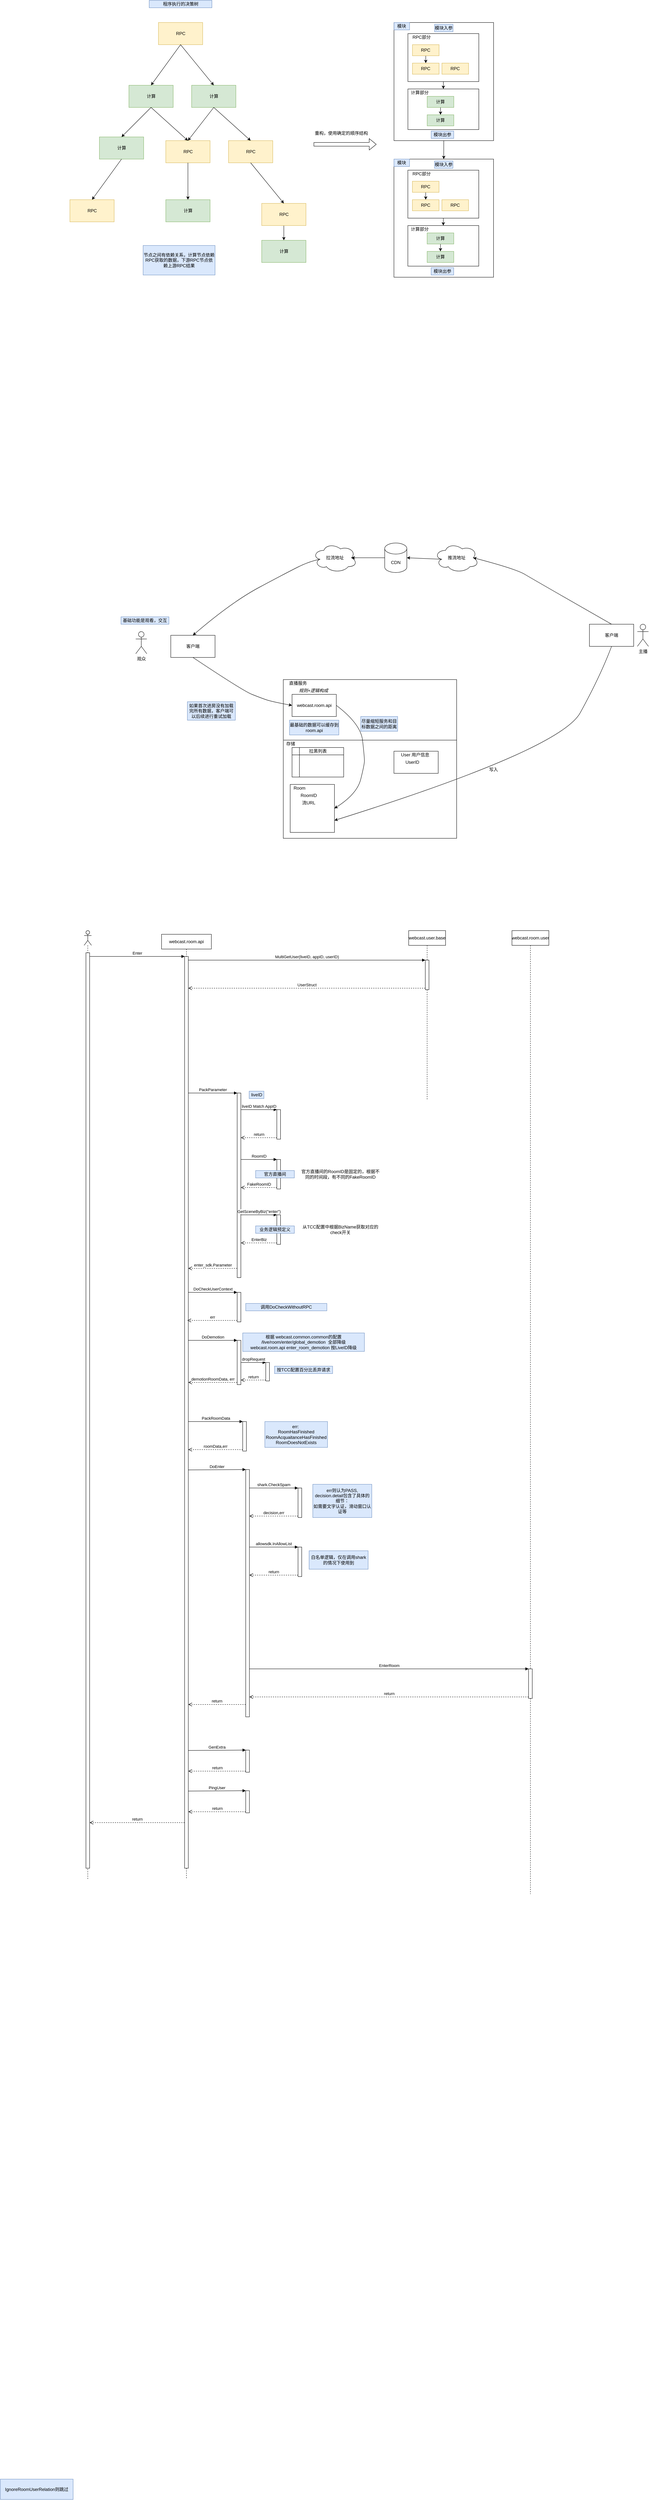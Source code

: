 <mxfile version="15.1.0" type="github" pages="3">
  <diagram id="LkdizwOM0k1PNKCTk9f9" name="theory">
    <mxGraphModel dx="2777" dy="3862" grid="0" gridSize="10" guides="1" tooltips="1" connect="1" arrows="1" fold="1" page="0" pageScale="1" pageWidth="850" pageHeight="1100" math="0" shadow="0">
      <root>
        <mxCell id="0" />
        <mxCell id="1" parent="0" />
        <mxCell id="cJn1-5kdTX8YehVj2-MU-40" value="" style="rounded=0;whiteSpace=wrap;html=1;" vertex="1" parent="1">
          <mxGeometry x="920.13" y="-1990" width="270" height="320" as="geometry" />
        </mxCell>
        <mxCell id="cJn1-5kdTX8YehVj2-MU-31" value="" style="rounded=0;whiteSpace=wrap;html=1;" vertex="1" parent="1">
          <mxGeometry x="957.88" y="-1960" width="192.25" height="130" as="geometry" />
        </mxCell>
        <mxCell id="sGh2FiVioXZhZlTfB1Zx-24" value="" style="rounded=0;whiteSpace=wrap;html=1;" parent="1" vertex="1">
          <mxGeometry x="620" y="-210" width="470" height="430" as="geometry" />
        </mxCell>
        <mxCell id="rko0CJg5x_IpnPn0Ixie-3" value="" style="shape=umlLifeline;participant=umlActor;perimeter=lifelinePerimeter;whiteSpace=wrap;html=1;container=1;collapsible=0;recursiveResize=0;verticalAlign=top;spacingTop=36;outlineConnect=0;" parent="1" vertex="1">
          <mxGeometry x="80" y="470" width="20" height="2570" as="geometry" />
        </mxCell>
        <mxCell id="rko0CJg5x_IpnPn0Ixie-10" value="" style="html=1;points=[];perimeter=orthogonalPerimeter;" parent="rko0CJg5x_IpnPn0Ixie-3" vertex="1">
          <mxGeometry x="5" y="60" width="10" height="2480" as="geometry" />
        </mxCell>
        <mxCell id="rko0CJg5x_IpnPn0Ixie-4" value="webcast.room.api" style="shape=umlLifeline;perimeter=lifelinePerimeter;whiteSpace=wrap;html=1;container=1;collapsible=0;recursiveResize=0;outlineConnect=0;" parent="1" vertex="1">
          <mxGeometry x="290" y="480" width="135" height="2560" as="geometry" />
        </mxCell>
        <mxCell id="rko0CJg5x_IpnPn0Ixie-12" value="" style="html=1;points=[];perimeter=orthogonalPerimeter;" parent="rko0CJg5x_IpnPn0Ixie-4" vertex="1">
          <mxGeometry x="62.5" y="60" width="10" height="2470" as="geometry" />
        </mxCell>
        <mxCell id="rko0CJg5x_IpnPn0Ixie-5" value="webcast.user.base" style="shape=umlLifeline;perimeter=lifelinePerimeter;whiteSpace=wrap;html=1;container=1;collapsible=0;recursiveResize=0;outlineConnect=0;" parent="1" vertex="1">
          <mxGeometry x="960" y="470" width="100" height="460" as="geometry" />
        </mxCell>
        <mxCell id="rko0CJg5x_IpnPn0Ixie-6" value="" style="html=1;points=[];perimeter=orthogonalPerimeter;" parent="rko0CJg5x_IpnPn0Ixie-5" vertex="1">
          <mxGeometry x="45" y="80" width="10" height="80" as="geometry" />
        </mxCell>
        <mxCell id="rko0CJg5x_IpnPn0Ixie-7" value="MultiGetUser(liveID, appID, userID)" style="html=1;verticalAlign=bottom;endArrow=block;entryX=0;entryY=0;" parent="1" source="rko0CJg5x_IpnPn0Ixie-12" target="rko0CJg5x_IpnPn0Ixie-6" edge="1">
          <mxGeometry relative="1" as="geometry">
            <mxPoint x="515" y="550" as="sourcePoint" />
          </mxGeometry>
        </mxCell>
        <mxCell id="rko0CJg5x_IpnPn0Ixie-13" value="Enter" style="html=1;verticalAlign=bottom;endArrow=block;entryX=0;entryY=0;" parent="1" source="rko0CJg5x_IpnPn0Ixie-10" target="rko0CJg5x_IpnPn0Ixie-12" edge="1">
          <mxGeometry relative="1" as="geometry">
            <mxPoint x="265" y="540" as="sourcePoint" />
          </mxGeometry>
        </mxCell>
        <mxCell id="rko0CJg5x_IpnPn0Ixie-14" value="return" style="html=1;verticalAlign=bottom;endArrow=open;dashed=1;endSize=8;exitX=0;exitY=0.95;" parent="1" source="rko0CJg5x_IpnPn0Ixie-12" target="rko0CJg5x_IpnPn0Ixie-10" edge="1">
          <mxGeometry relative="1" as="geometry">
            <mxPoint x="265" y="616" as="targetPoint" />
          </mxGeometry>
        </mxCell>
        <mxCell id="rko0CJg5x_IpnPn0Ixie-8" value="UserStruct" style="html=1;verticalAlign=bottom;endArrow=open;dashed=1;endSize=8;exitX=0;exitY=0.95;" parent="1" source="rko0CJg5x_IpnPn0Ixie-6" target="rko0CJg5x_IpnPn0Ixie-12" edge="1">
          <mxGeometry relative="1" as="geometry">
            <mxPoint x="344" y="626" as="targetPoint" />
          </mxGeometry>
        </mxCell>
        <mxCell id="rko0CJg5x_IpnPn0Ixie-22" value="" style="html=1;points=[];perimeter=orthogonalPerimeter;" parent="1" vertex="1">
          <mxGeometry x="602.5" y="955" width="10" height="80" as="geometry" />
        </mxCell>
        <mxCell id="rko0CJg5x_IpnPn0Ixie-23" value="liveID Match AppID" style="html=1;verticalAlign=bottom;endArrow=block;entryX=0;entryY=0;" parent="1" target="rko0CJg5x_IpnPn0Ixie-22" edge="1">
          <mxGeometry relative="1" as="geometry">
            <mxPoint x="505" y="955" as="sourcePoint" />
          </mxGeometry>
        </mxCell>
        <mxCell id="rko0CJg5x_IpnPn0Ixie-24" value="return" style="html=1;verticalAlign=bottom;endArrow=open;dashed=1;endSize=8;exitX=0;exitY=0.95;" parent="1" source="rko0CJg5x_IpnPn0Ixie-22" edge="1">
          <mxGeometry relative="1" as="geometry">
            <mxPoint x="505" y="1031" as="targetPoint" />
          </mxGeometry>
        </mxCell>
        <mxCell id="rko0CJg5x_IpnPn0Ixie-26" value="" style="html=1;points=[];perimeter=orthogonalPerimeter;" parent="1" vertex="1">
          <mxGeometry x="495" y="910" width="10" height="500" as="geometry" />
        </mxCell>
        <mxCell id="rko0CJg5x_IpnPn0Ixie-27" value="PackParameter" style="html=1;verticalAlign=bottom;endArrow=block;entryX=0;entryY=0;" parent="1" source="rko0CJg5x_IpnPn0Ixie-12" target="rko0CJg5x_IpnPn0Ixie-26" edge="1">
          <mxGeometry relative="1" as="geometry">
            <mxPoint x="387.5" y="910.0" as="sourcePoint" />
          </mxGeometry>
        </mxCell>
        <mxCell id="rko0CJg5x_IpnPn0Ixie-28" value="enter_sdk.Parameter" style="html=1;verticalAlign=bottom;endArrow=open;dashed=1;endSize=8;exitX=0;exitY=0.95;" parent="1" source="rko0CJg5x_IpnPn0Ixie-26" target="rko0CJg5x_IpnPn0Ixie-12" edge="1">
          <mxGeometry relative="1" as="geometry">
            <mxPoint x="387.5" y="1385.0" as="targetPoint" />
          </mxGeometry>
        </mxCell>
        <mxCell id="rko0CJg5x_IpnPn0Ixie-25" value="liveID" style="text;html=1;strokeColor=#6c8ebf;fillColor=#dae8fc;align=center;verticalAlign=middle;whiteSpace=wrap;rounded=0;" parent="1" vertex="1">
          <mxGeometry x="527.5" y="905" width="40" height="20" as="geometry" />
        </mxCell>
        <mxCell id="rko0CJg5x_IpnPn0Ixie-29" value="" style="html=1;points=[];perimeter=orthogonalPerimeter;" parent="1" vertex="1">
          <mxGeometry x="602.5" y="1090" width="10" height="80" as="geometry" />
        </mxCell>
        <mxCell id="rko0CJg5x_IpnPn0Ixie-30" value="RoomID" style="html=1;verticalAlign=bottom;endArrow=block;entryX=0;entryY=0;" parent="1" target="rko0CJg5x_IpnPn0Ixie-29" edge="1">
          <mxGeometry relative="1" as="geometry">
            <mxPoint x="505" y="1090" as="sourcePoint" />
          </mxGeometry>
        </mxCell>
        <mxCell id="rko0CJg5x_IpnPn0Ixie-31" value="FakeRoomID" style="html=1;verticalAlign=bottom;endArrow=open;dashed=1;endSize=8;exitX=0;exitY=0.95;" parent="1" source="rko0CJg5x_IpnPn0Ixie-29" edge="1">
          <mxGeometry relative="1" as="geometry">
            <mxPoint x="505" y="1166" as="targetPoint" />
          </mxGeometry>
        </mxCell>
        <mxCell id="rko0CJg5x_IpnPn0Ixie-32" value="官方直播间" style="text;html=1;strokeColor=#6c8ebf;fillColor=#dae8fc;align=center;verticalAlign=middle;whiteSpace=wrap;rounded=0;" parent="1" vertex="1">
          <mxGeometry x="545" y="1120" width="105" height="20" as="geometry" />
        </mxCell>
        <mxCell id="rko0CJg5x_IpnPn0Ixie-34" value="官方直播间的RoomID是固定的，根据不同的时间段，有不同的FakeRoomID" style="text;html=1;strokeColor=none;fillColor=none;align=center;verticalAlign=middle;whiteSpace=wrap;rounded=0;" parent="1" vertex="1">
          <mxGeometry x="665" y="1120" width="220" height="20" as="geometry" />
        </mxCell>
        <mxCell id="rko0CJg5x_IpnPn0Ixie-35" value="" style="html=1;points=[];perimeter=orthogonalPerimeter;" parent="1" vertex="1">
          <mxGeometry x="602.5" y="1240" width="10" height="80" as="geometry" />
        </mxCell>
        <mxCell id="rko0CJg5x_IpnPn0Ixie-36" value="GetSceneByBiz(&quot;enter&quot;)" style="html=1;verticalAlign=bottom;endArrow=block;entryX=0;entryY=0;" parent="1" target="rko0CJg5x_IpnPn0Ixie-35" edge="1">
          <mxGeometry relative="1" as="geometry">
            <mxPoint x="505" y="1240" as="sourcePoint" />
          </mxGeometry>
        </mxCell>
        <mxCell id="rko0CJg5x_IpnPn0Ixie-37" value="EnterBiz" style="html=1;verticalAlign=bottom;endArrow=open;dashed=1;endSize=8;exitX=0;exitY=0.95;" parent="1" source="rko0CJg5x_IpnPn0Ixie-35" edge="1">
          <mxGeometry relative="1" as="geometry">
            <mxPoint x="505" y="1316" as="targetPoint" />
          </mxGeometry>
        </mxCell>
        <mxCell id="rko0CJg5x_IpnPn0Ixie-38" value="业务逻辑预定义" style="text;html=1;strokeColor=#6c8ebf;fillColor=#dae8fc;align=center;verticalAlign=middle;whiteSpace=wrap;rounded=0;" parent="1" vertex="1">
          <mxGeometry x="545" y="1270" width="105" height="20" as="geometry" />
        </mxCell>
        <mxCell id="rko0CJg5x_IpnPn0Ixie-40" value="从TCC配置中根据BizName获取对应的check开关" style="text;html=1;strokeColor=none;fillColor=none;align=center;verticalAlign=middle;whiteSpace=wrap;rounded=0;" parent="1" vertex="1">
          <mxGeometry x="665" y="1270" width="220" height="20" as="geometry" />
        </mxCell>
        <mxCell id="rko0CJg5x_IpnPn0Ixie-41" value="" style="html=1;points=[];perimeter=orthogonalPerimeter;" parent="1" vertex="1">
          <mxGeometry x="495" y="1450" width="10" height="80" as="geometry" />
        </mxCell>
        <mxCell id="rko0CJg5x_IpnPn0Ixie-42" value="DoCheckUserContext" style="html=1;verticalAlign=bottom;endArrow=block;entryX=0;entryY=0;" parent="1" source="rko0CJg5x_IpnPn0Ixie-12" target="rko0CJg5x_IpnPn0Ixie-41" edge="1">
          <mxGeometry relative="1" as="geometry">
            <mxPoint x="425" y="1450" as="sourcePoint" />
          </mxGeometry>
        </mxCell>
        <mxCell id="rko0CJg5x_IpnPn0Ixie-43" value="err" style="html=1;verticalAlign=bottom;endArrow=open;dashed=1;endSize=8;exitX=0;exitY=0.95;" parent="1" source="rko0CJg5x_IpnPn0Ixie-41" edge="1">
          <mxGeometry relative="1" as="geometry">
            <mxPoint x="360" y="1526" as="targetPoint" />
          </mxGeometry>
        </mxCell>
        <mxCell id="rko0CJg5x_IpnPn0Ixie-44" value="调用DoCheckWithoutRPC" style="text;html=1;strokeColor=#6c8ebf;fillColor=#dae8fc;align=center;verticalAlign=middle;whiteSpace=wrap;rounded=0;" parent="1" vertex="1">
          <mxGeometry x="518.17" y="1480" width="220" height="20" as="geometry" />
        </mxCell>
        <mxCell id="rko0CJg5x_IpnPn0Ixie-45" value="" style="html=1;points=[];perimeter=orthogonalPerimeter;" parent="1" vertex="1">
          <mxGeometry x="495" y="1580" width="10" height="120" as="geometry" />
        </mxCell>
        <mxCell id="rko0CJg5x_IpnPn0Ixie-46" value="DoDemotion" style="html=1;verticalAlign=bottom;endArrow=block;entryX=0;entryY=0;" parent="1" target="rko0CJg5x_IpnPn0Ixie-45" edge="1">
          <mxGeometry relative="1" as="geometry">
            <mxPoint x="362.5" y="1580" as="sourcePoint" />
          </mxGeometry>
        </mxCell>
        <mxCell id="rko0CJg5x_IpnPn0Ixie-47" value="demotionRoomData, err" style="html=1;verticalAlign=bottom;endArrow=open;dashed=1;endSize=8;exitX=0;exitY=0.95;" parent="1" source="rko0CJg5x_IpnPn0Ixie-45" target="rko0CJg5x_IpnPn0Ixie-12" edge="1">
          <mxGeometry relative="1" as="geometry">
            <mxPoint x="360" y="1656" as="targetPoint" />
          </mxGeometry>
        </mxCell>
        <mxCell id="rko0CJg5x_IpnPn0Ixie-48" value="根据 webcast.common.common的配置&lt;br&gt;/live/room/enter/global_demotion&amp;nbsp; 全部降级&lt;br&gt;webcast.room.api&amp;nbsp;enter_room_demotion 按LiveID降级" style="text;html=1;strokeColor=#6c8ebf;fillColor=#dae8fc;align=center;verticalAlign=middle;whiteSpace=wrap;rounded=0;" parent="1" vertex="1">
          <mxGeometry x="510" y="1560" width="330" height="50" as="geometry" />
        </mxCell>
        <mxCell id="rko0CJg5x_IpnPn0Ixie-49" value="" style="html=1;points=[];perimeter=orthogonalPerimeter;" parent="1" vertex="1">
          <mxGeometry x="572.5" y="1640" width="10" height="50" as="geometry" />
        </mxCell>
        <mxCell id="rko0CJg5x_IpnPn0Ixie-50" value="dropRequest" style="html=1;verticalAlign=bottom;endArrow=block;entryX=0;entryY=0;" parent="1" source="rko0CJg5x_IpnPn0Ixie-45" target="rko0CJg5x_IpnPn0Ixie-49" edge="1">
          <mxGeometry relative="1" as="geometry">
            <mxPoint x="502.5" y="1640" as="sourcePoint" />
          </mxGeometry>
        </mxCell>
        <mxCell id="rko0CJg5x_IpnPn0Ixie-51" value="return" style="html=1;verticalAlign=bottom;endArrow=open;dashed=1;endSize=8;exitX=0;exitY=0.95;" parent="1" source="rko0CJg5x_IpnPn0Ixie-49" target="rko0CJg5x_IpnPn0Ixie-45" edge="1">
          <mxGeometry relative="1" as="geometry">
            <mxPoint x="502.5" y="1716" as="targetPoint" />
          </mxGeometry>
        </mxCell>
        <mxCell id="rko0CJg5x_IpnPn0Ixie-52" value="按TCC配置百分比丢弃请求" style="text;html=1;strokeColor=#6c8ebf;fillColor=#dae8fc;align=center;verticalAlign=middle;whiteSpace=wrap;rounded=0;" parent="1" vertex="1">
          <mxGeometry x="596.25" y="1650" width="157.5" height="20" as="geometry" />
        </mxCell>
        <mxCell id="rko0CJg5x_IpnPn0Ixie-53" value="" style="html=1;points=[];perimeter=orthogonalPerimeter;" parent="1" vertex="1">
          <mxGeometry x="510" y="1800" width="10" height="80" as="geometry" />
        </mxCell>
        <mxCell id="rko0CJg5x_IpnPn0Ixie-54" value="PackRoomData" style="html=1;verticalAlign=bottom;endArrow=block;entryX=0;entryY=0;" parent="1" source="rko0CJg5x_IpnPn0Ixie-12" target="rko0CJg5x_IpnPn0Ixie-53" edge="1">
          <mxGeometry relative="1" as="geometry">
            <mxPoint x="440" y="1800" as="sourcePoint" />
          </mxGeometry>
        </mxCell>
        <mxCell id="rko0CJg5x_IpnPn0Ixie-55" value="roomData,err" style="html=1;verticalAlign=bottom;endArrow=open;dashed=1;endSize=8;exitX=0;exitY=0.95;" parent="1" source="rko0CJg5x_IpnPn0Ixie-53" target="rko0CJg5x_IpnPn0Ixie-12" edge="1">
          <mxGeometry relative="1" as="geometry">
            <mxPoint x="440" y="1876" as="targetPoint" />
          </mxGeometry>
        </mxCell>
        <mxCell id="rko0CJg5x_IpnPn0Ixie-56" value="err:&amp;nbsp;&lt;br&gt;RoomHasFinished&lt;br&gt;RoomAcquaitanceHasFinished&lt;br&gt;RoomDoesNotExists" style="text;html=1;strokeColor=#6c8ebf;fillColor=#dae8fc;align=center;verticalAlign=middle;whiteSpace=wrap;rounded=0;" parent="1" vertex="1">
          <mxGeometry x="570" y="1800" width="170" height="70" as="geometry" />
        </mxCell>
        <mxCell id="rko0CJg5x_IpnPn0Ixie-57" value="" style="html=1;points=[];perimeter=orthogonalPerimeter;" parent="1" vertex="1">
          <mxGeometry x="518.17" y="2800" width="10" height="60" as="geometry" />
        </mxCell>
        <mxCell id="rko0CJg5x_IpnPn0Ixie-58" value="PingUser" style="html=1;verticalAlign=bottom;endArrow=block;entryX=0;entryY=0;exitX=0.983;exitY=0.871;exitDx=0;exitDy=0;exitPerimeter=0;" parent="1" target="rko0CJg5x_IpnPn0Ixie-57" edge="1">
          <mxGeometry relative="1" as="geometry">
            <mxPoint x="362.5" y="2801.02" as="sourcePoint" />
          </mxGeometry>
        </mxCell>
        <mxCell id="rko0CJg5x_IpnPn0Ixie-59" value="return" style="html=1;verticalAlign=bottom;endArrow=open;dashed=1;endSize=8;exitX=0;exitY=0.95;" parent="1" source="rko0CJg5x_IpnPn0Ixie-57" edge="1">
          <mxGeometry relative="1" as="geometry">
            <mxPoint x="362.67" y="2857" as="targetPoint" />
          </mxGeometry>
        </mxCell>
        <mxCell id="rko0CJg5x_IpnPn0Ixie-60" value="" style="html=1;points=[];perimeter=orthogonalPerimeter;" parent="1" vertex="1">
          <mxGeometry x="518.17" y="2690" width="10" height="60" as="geometry" />
        </mxCell>
        <mxCell id="rko0CJg5x_IpnPn0Ixie-61" value="GenExtra" style="html=1;verticalAlign=bottom;endArrow=block;entryX=0;entryY=0;exitX=0.983;exitY=0.871;exitDx=0;exitDy=0;exitPerimeter=0;" parent="1" target="rko0CJg5x_IpnPn0Ixie-60" edge="1">
          <mxGeometry relative="1" as="geometry">
            <mxPoint x="362.5" y="2691.02" as="sourcePoint" />
          </mxGeometry>
        </mxCell>
        <mxCell id="rko0CJg5x_IpnPn0Ixie-62" value="return" style="html=1;verticalAlign=bottom;endArrow=open;dashed=1;endSize=8;exitX=0;exitY=0.95;" parent="1" source="rko0CJg5x_IpnPn0Ixie-60" edge="1">
          <mxGeometry relative="1" as="geometry">
            <mxPoint x="362.67" y="2747" as="targetPoint" />
          </mxGeometry>
        </mxCell>
        <mxCell id="rko0CJg5x_IpnPn0Ixie-63" value="" style="html=1;points=[];perimeter=orthogonalPerimeter;" parent="1" vertex="1">
          <mxGeometry x="518.17" y="1930" width="10" height="670" as="geometry" />
        </mxCell>
        <mxCell id="rko0CJg5x_IpnPn0Ixie-64" value="DoEnter" style="html=1;verticalAlign=bottom;endArrow=block;entryX=0;entryY=0;exitX=0.983;exitY=0.871;exitDx=0;exitDy=0;exitPerimeter=0;" parent="1" target="rko0CJg5x_IpnPn0Ixie-63" edge="1">
          <mxGeometry relative="1" as="geometry">
            <mxPoint x="362.5" y="1931.02" as="sourcePoint" />
          </mxGeometry>
        </mxCell>
        <mxCell id="rko0CJg5x_IpnPn0Ixie-65" value="return" style="html=1;verticalAlign=bottom;endArrow=open;dashed=1;endSize=8;exitX=0;exitY=0.95;" parent="1" source="rko0CJg5x_IpnPn0Ixie-63" target="rko0CJg5x_IpnPn0Ixie-12" edge="1">
          <mxGeometry relative="1" as="geometry">
            <mxPoint x="362.67" y="1987" as="targetPoint" />
          </mxGeometry>
        </mxCell>
        <mxCell id="rko0CJg5x_IpnPn0Ixie-67" value="" style="html=1;points=[];perimeter=orthogonalPerimeter;" parent="1" vertex="1">
          <mxGeometry x="660" y="1980" width="10" height="80" as="geometry" />
        </mxCell>
        <mxCell id="rko0CJg5x_IpnPn0Ixie-68" value="shark.CheckSpam" style="html=1;verticalAlign=bottom;endArrow=block;entryX=0;entryY=0;" parent="1" target="rko0CJg5x_IpnPn0Ixie-67" edge="1">
          <mxGeometry relative="1" as="geometry">
            <mxPoint x="528.17" y="1980" as="sourcePoint" />
          </mxGeometry>
        </mxCell>
        <mxCell id="rko0CJg5x_IpnPn0Ixie-69" value="decision,err" style="html=1;verticalAlign=bottom;endArrow=open;dashed=1;endSize=8;exitX=0;exitY=0.95;" parent="1" source="rko0CJg5x_IpnPn0Ixie-67" edge="1">
          <mxGeometry relative="1" as="geometry">
            <mxPoint x="528.17" y="2056" as="targetPoint" />
          </mxGeometry>
        </mxCell>
        <mxCell id="rko0CJg5x_IpnPn0Ixie-70" value="err则认为PASS,&lt;br&gt;decision.detail包含了具体的细节：&lt;br&gt;如需要文字认证，滑动窗口认证等" style="text;html=1;strokeColor=#6c8ebf;fillColor=#dae8fc;align=center;verticalAlign=middle;whiteSpace=wrap;rounded=0;" parent="1" vertex="1">
          <mxGeometry x="700" y="1970" width="160" height="90" as="geometry" />
        </mxCell>
        <mxCell id="rko0CJg5x_IpnPn0Ixie-71" value="" style="html=1;points=[];perimeter=orthogonalPerimeter;" parent="1" vertex="1">
          <mxGeometry x="660" y="2140" width="10" height="80" as="geometry" />
        </mxCell>
        <mxCell id="rko0CJg5x_IpnPn0Ixie-72" value="allowsdk.InAllowList" style="html=1;verticalAlign=bottom;endArrow=block;entryX=0;entryY=0;" parent="1" source="rko0CJg5x_IpnPn0Ixie-63" target="rko0CJg5x_IpnPn0Ixie-71" edge="1">
          <mxGeometry relative="1" as="geometry">
            <mxPoint x="590" y="2140" as="sourcePoint" />
          </mxGeometry>
        </mxCell>
        <mxCell id="rko0CJg5x_IpnPn0Ixie-73" value="return" style="html=1;verticalAlign=bottom;endArrow=open;dashed=1;endSize=8;exitX=0;exitY=0.95;" parent="1" source="rko0CJg5x_IpnPn0Ixie-71" target="rko0CJg5x_IpnPn0Ixie-63" edge="1">
          <mxGeometry relative="1" as="geometry">
            <mxPoint x="590" y="2216" as="targetPoint" />
          </mxGeometry>
        </mxCell>
        <mxCell id="rko0CJg5x_IpnPn0Ixie-74" value="白名单逻辑，仅在调用shark的情况下使用到" style="text;html=1;strokeColor=#6c8ebf;fillColor=#dae8fc;align=center;verticalAlign=middle;whiteSpace=wrap;rounded=0;" parent="1" vertex="1">
          <mxGeometry x="690" y="2150" width="160" height="50" as="geometry" />
        </mxCell>
        <mxCell id="rko0CJg5x_IpnPn0Ixie-78" value="webcast.room.user" style="shape=umlLifeline;perimeter=lifelinePerimeter;whiteSpace=wrap;html=1;container=1;collapsible=0;recursiveResize=0;outlineConnect=0;" parent="1" vertex="1">
          <mxGeometry x="1240" y="470" width="100" height="2610" as="geometry" />
        </mxCell>
        <mxCell id="rko0CJg5x_IpnPn0Ixie-80" value="" style="html=1;points=[];perimeter=orthogonalPerimeter;" parent="rko0CJg5x_IpnPn0Ixie-78" vertex="1">
          <mxGeometry x="45" y="2000" width="10" height="80" as="geometry" />
        </mxCell>
        <mxCell id="rko0CJg5x_IpnPn0Ixie-81" value="EnterRoom" style="html=1;verticalAlign=bottom;endArrow=block;entryX=0;entryY=0;" parent="1" source="rko0CJg5x_IpnPn0Ixie-63" target="rko0CJg5x_IpnPn0Ixie-80" edge="1">
          <mxGeometry relative="1" as="geometry">
            <mxPoint x="620" y="2460" as="sourcePoint" />
          </mxGeometry>
        </mxCell>
        <mxCell id="rko0CJg5x_IpnPn0Ixie-82" value="return" style="html=1;verticalAlign=bottom;endArrow=open;dashed=1;endSize=8;exitX=0;exitY=0.95;" parent="1" source="rko0CJg5x_IpnPn0Ixie-80" target="rko0CJg5x_IpnPn0Ixie-63" edge="1">
          <mxGeometry relative="1" as="geometry">
            <mxPoint x="620" y="2536" as="targetPoint" />
          </mxGeometry>
        </mxCell>
        <mxCell id="sGh2FiVioXZhZlTfB1Zx-1" value="观众" style="shape=umlActor;verticalLabelPosition=bottom;verticalAlign=top;html=1;outlineConnect=0;" parent="1" vertex="1">
          <mxGeometry x="220" y="-340" width="30" height="60" as="geometry" />
        </mxCell>
        <mxCell id="sGh2FiVioXZhZlTfB1Zx-2" value="客户端" style="rounded=0;whiteSpace=wrap;html=1;" parent="1" vertex="1">
          <mxGeometry x="315" y="-330" width="120" height="60" as="geometry" />
        </mxCell>
        <mxCell id="sGh2FiVioXZhZlTfB1Zx-3" value="拉流地址" style="ellipse;shape=cloud;whiteSpace=wrap;html=1;" parent="1" vertex="1">
          <mxGeometry x="700" y="-580" width="120" height="80" as="geometry" />
        </mxCell>
        <mxCell id="sGh2FiVioXZhZlTfB1Zx-5" value="推流地址" style="ellipse;shape=cloud;whiteSpace=wrap;html=1;" parent="1" vertex="1">
          <mxGeometry x="1030" y="-580" width="120" height="80" as="geometry" />
        </mxCell>
        <mxCell id="sGh2FiVioXZhZlTfB1Zx-7" value="CDN" style="shape=cylinder3;whiteSpace=wrap;html=1;boundedLbl=1;backgroundOutline=1;size=15;" parent="1" vertex="1">
          <mxGeometry x="895" y="-580" width="60" height="80" as="geometry" />
        </mxCell>
        <mxCell id="sGh2FiVioXZhZlTfB1Zx-11" value="主播" style="shape=umlActor;verticalLabelPosition=bottom;verticalAlign=top;html=1;outlineConnect=0;" parent="1" vertex="1">
          <mxGeometry x="1580" y="-360" width="30" height="60" as="geometry" />
        </mxCell>
        <mxCell id="sGh2FiVioXZhZlTfB1Zx-15" value="客户端" style="rounded=0;whiteSpace=wrap;html=1;" parent="1" vertex="1">
          <mxGeometry x="1450" y="-360" width="120" height="60" as="geometry" />
        </mxCell>
        <mxCell id="sGh2FiVioXZhZlTfB1Zx-19" value="" style="shape=internalStorage;whiteSpace=wrap;html=1;backgroundOutline=1;" parent="1" vertex="1">
          <mxGeometry x="643.75" y="-26" width="140" height="80" as="geometry" />
        </mxCell>
        <mxCell id="sGh2FiVioXZhZlTfB1Zx-20" value="拉黑列表" style="text;html=1;strokeColor=none;fillColor=none;align=center;verticalAlign=middle;whiteSpace=wrap;rounded=0;" parent="1" vertex="1">
          <mxGeometry x="683.75" y="-26" width="60" height="20" as="geometry" />
        </mxCell>
        <mxCell id="sGh2FiVioXZhZlTfB1Zx-21" value="" style="rounded=0;whiteSpace=wrap;html=1;" parent="1" vertex="1">
          <mxGeometry x="638.75" y="74" width="120" height="130" as="geometry" />
        </mxCell>
        <mxCell id="sGh2FiVioXZhZlTfB1Zx-22" value="Room" style="text;html=1;strokeColor=none;fillColor=none;align=center;verticalAlign=middle;whiteSpace=wrap;rounded=0;" parent="1" vertex="1">
          <mxGeometry x="643.75" y="74" width="40" height="20" as="geometry" />
        </mxCell>
        <mxCell id="sGh2FiVioXZhZlTfB1Zx-23" value="RoomID" style="text;html=1;strokeColor=none;fillColor=none;align=center;verticalAlign=middle;whiteSpace=wrap;rounded=0;" parent="1" vertex="1">
          <mxGeometry x="668.75" y="94" width="40" height="20" as="geometry" />
        </mxCell>
        <mxCell id="sGh2FiVioXZhZlTfB1Zx-25" value="直播服务" style="text;html=1;strokeColor=none;fillColor=none;align=center;verticalAlign=middle;whiteSpace=wrap;rounded=0;" parent="1" vertex="1">
          <mxGeometry x="630" y="-210" width="60" height="20" as="geometry" />
        </mxCell>
        <mxCell id="sGh2FiVioXZhZlTfB1Zx-27" value="" style="rounded=0;whiteSpace=wrap;html=1;" parent="1" vertex="1">
          <mxGeometry x="920" y="-16" width="120" height="60" as="geometry" />
        </mxCell>
        <mxCell id="sGh2FiVioXZhZlTfB1Zx-28" value="User 用户信息" style="text;html=1;strokeColor=none;fillColor=none;align=center;verticalAlign=middle;whiteSpace=wrap;rounded=0;" parent="1" vertex="1">
          <mxGeometry x="925" y="-16" width="105" height="20" as="geometry" />
        </mxCell>
        <mxCell id="sGh2FiVioXZhZlTfB1Zx-29" value="UserID" style="text;html=1;strokeColor=none;fillColor=none;align=center;verticalAlign=middle;whiteSpace=wrap;rounded=0;" parent="1" vertex="1">
          <mxGeometry x="950" y="4" width="40" height="20" as="geometry" />
        </mxCell>
        <mxCell id="sGh2FiVioXZhZlTfB1Zx-30" value="" style="endArrow=none;html=1;" parent="1" edge="1">
          <mxGeometry width="50" height="50" relative="1" as="geometry">
            <mxPoint x="621" y="-46" as="sourcePoint" />
            <mxPoint x="1090" y="-46" as="targetPoint" />
          </mxGeometry>
        </mxCell>
        <mxCell id="sGh2FiVioXZhZlTfB1Zx-31" value="存储" style="text;html=1;strokeColor=none;fillColor=none;align=center;verticalAlign=middle;whiteSpace=wrap;rounded=0;" parent="1" vertex="1">
          <mxGeometry x="620" y="-46" width="40" height="20" as="geometry" />
        </mxCell>
        <mxCell id="sGh2FiVioXZhZlTfB1Zx-32" value="流URL" style="text;html=1;strokeColor=none;fillColor=none;align=center;verticalAlign=middle;whiteSpace=wrap;rounded=0;" parent="1" vertex="1">
          <mxGeometry x="669" y="114" width="40" height="20" as="geometry" />
        </mxCell>
        <mxCell id="sGh2FiVioXZhZlTfB1Zx-34" value="webcast.room.api" style="rounded=0;whiteSpace=wrap;html=1;" parent="1" vertex="1">
          <mxGeometry x="643.75" y="-170" width="120" height="60" as="geometry" />
        </mxCell>
        <mxCell id="sGh2FiVioXZhZlTfB1Zx-37" value="" style="curved=1;endArrow=classic;html=1;exitX=0.16;exitY=0.55;exitDx=0;exitDy=0;exitPerimeter=0;entryX=0.5;entryY=0;entryDx=0;entryDy=0;" parent="1" source="sGh2FiVioXZhZlTfB1Zx-3" target="sGh2FiVioXZhZlTfB1Zx-2" edge="1">
          <mxGeometry width="50" height="50" relative="1" as="geometry">
            <mxPoint x="630" y="-490" as="sourcePoint" />
            <mxPoint x="680" y="-540" as="targetPoint" />
            <Array as="points">
              <mxPoint x="690" y="-530" />
              <mxPoint x="630" y="-500" />
              <mxPoint x="480" y="-420" />
            </Array>
          </mxGeometry>
        </mxCell>
        <mxCell id="sGh2FiVioXZhZlTfB1Zx-38" value="" style="curved=1;endArrow=classic;html=1;exitX=0.5;exitY=0;exitDx=0;exitDy=0;entryX=0.875;entryY=0.5;entryDx=0;entryDy=0;entryPerimeter=0;" parent="1" source="sGh2FiVioXZhZlTfB1Zx-15" target="sGh2FiVioXZhZlTfB1Zx-5" edge="1">
          <mxGeometry width="50" height="50" relative="1" as="geometry">
            <mxPoint x="729.2" y="-526" as="sourcePoint" />
            <mxPoint x="445" y="-290" as="targetPoint" />
            <Array as="points">
              <mxPoint x="1300" y="-480" />
              <mxPoint x="1250" y="-510" />
            </Array>
          </mxGeometry>
        </mxCell>
        <mxCell id="sGh2FiVioXZhZlTfB1Zx-39" value="" style="curved=1;endArrow=classic;html=1;exitX=0.16;exitY=0.55;exitDx=0;exitDy=0;entryX=1;entryY=0.5;entryDx=0;entryDy=0;entryPerimeter=0;exitPerimeter=0;" parent="1" source="sGh2FiVioXZhZlTfB1Zx-5" target="sGh2FiVioXZhZlTfB1Zx-7" edge="1">
          <mxGeometry width="50" height="50" relative="1" as="geometry">
            <mxPoint x="1265" y="-180" as="sourcePoint" />
            <mxPoint x="950" y="-390" as="targetPoint" />
            <Array as="points" />
          </mxGeometry>
        </mxCell>
        <mxCell id="sGh2FiVioXZhZlTfB1Zx-40" value="" style="curved=1;endArrow=classic;html=1;exitX=0;exitY=0.5;exitDx=0;exitDy=0;entryX=0.875;entryY=0.5;entryDx=0;entryDy=0;entryPerimeter=0;exitPerimeter=0;" parent="1" source="sGh2FiVioXZhZlTfB1Zx-7" target="sGh2FiVioXZhZlTfB1Zx-3" edge="1">
          <mxGeometry width="50" height="50" relative="1" as="geometry">
            <mxPoint x="895.0" y="-556" as="sourcePoint" />
            <mxPoint x="800.8" y="-560" as="targetPoint" />
            <Array as="points" />
          </mxGeometry>
        </mxCell>
        <mxCell id="sGh2FiVioXZhZlTfB1Zx-41" value="" style="curved=1;endArrow=classic;html=1;exitX=0.5;exitY=1;exitDx=0;exitDy=0;entryX=0;entryY=0.5;entryDx=0;entryDy=0;" parent="1" source="sGh2FiVioXZhZlTfB1Zx-2" target="sGh2FiVioXZhZlTfB1Zx-34" edge="1">
          <mxGeometry width="50" height="50" relative="1" as="geometry">
            <mxPoint x="729.2" y="-526" as="sourcePoint" />
            <mxPoint x="445" y="-290" as="targetPoint" />
            <Array as="points">
              <mxPoint x="510" y="-180" />
              <mxPoint x="560" y="-160" />
              <mxPoint x="590" y="-150" />
            </Array>
          </mxGeometry>
        </mxCell>
        <mxCell id="sGh2FiVioXZhZlTfB1Zx-42" value="" style="curved=1;endArrow=classic;html=1;entryX=1;entryY=0.5;entryDx=0;entryDy=0;startArrow=none;" parent="1" target="sGh2FiVioXZhZlTfB1Zx-21" edge="1">
          <mxGeometry width="50" height="50" relative="1" as="geometry">
            <mxPoint x="764" y="-140" as="sourcePoint" />
            <mxPoint x="1303.75" y="-30" as="targetPoint" />
            <Array as="points">
              <mxPoint x="830" y="-90" />
              <mxPoint x="840" />
              <mxPoint x="840" y="20" />
              <mxPoint x="820" y="100" />
            </Array>
          </mxGeometry>
        </mxCell>
        <mxCell id="sGh2FiVioXZhZlTfB1Zx-43" value="最基础的数据可以缓存到room.api" style="text;html=1;strokeColor=#6c8ebf;fillColor=#dae8fc;align=center;verticalAlign=middle;whiteSpace=wrap;rounded=0;" parent="1" vertex="1">
          <mxGeometry x="636.88" y="-100" width="133.75" height="40" as="geometry" />
        </mxCell>
        <mxCell id="sGh2FiVioXZhZlTfB1Zx-45" value="基础功能是观看，交互" style="text;html=1;strokeColor=#6c8ebf;fillColor=#dae8fc;align=center;verticalAlign=middle;whiteSpace=wrap;rounded=0;" parent="1" vertex="1">
          <mxGeometry x="180" y="-380" width="130" height="20" as="geometry" />
        </mxCell>
        <mxCell id="sGh2FiVioXZhZlTfB1Zx-46" value="如果首次进房没有加载完所有数据，客户端可以后续进行重试加载" style="text;html=1;strokeColor=#6c8ebf;fillColor=#dae8fc;align=center;verticalAlign=middle;whiteSpace=wrap;rounded=0;" parent="1" vertex="1">
          <mxGeometry x="360" y="-150" width="130" height="50" as="geometry" />
        </mxCell>
        <mxCell id="sGh2FiVioXZhZlTfB1Zx-47" value="尽量缩短服务和目标数据之间的距离" style="text;html=1;strokeColor=#6c8ebf;fillColor=#dae8fc;align=center;verticalAlign=middle;whiteSpace=wrap;rounded=0;" parent="1" vertex="1">
          <mxGeometry x="830" y="-110" width="100" height="40" as="geometry" />
        </mxCell>
        <mxCell id="sGh2FiVioXZhZlTfB1Zx-48" value="" style="curved=1;endArrow=classic;html=1;exitX=0.5;exitY=1;exitDx=0;exitDy=0;entryX=1;entryY=0.75;entryDx=0;entryDy=0;" parent="1" source="sGh2FiVioXZhZlTfB1Zx-15" target="sGh2FiVioXZhZlTfB1Zx-21" edge="1">
          <mxGeometry width="50" height="50" relative="1" as="geometry">
            <mxPoint x="1564.2" y="-162" as="sourcePoint" />
            <mxPoint x="1200" y="-160" as="targetPoint" />
            <Array as="points">
              <mxPoint x="1480" y="-220" />
              <mxPoint x="1370" y="-20" />
            </Array>
          </mxGeometry>
        </mxCell>
        <mxCell id="sGh2FiVioXZhZlTfB1Zx-49" value="写入" style="text;html=1;strokeColor=none;fillColor=none;align=center;verticalAlign=middle;whiteSpace=wrap;rounded=0;" parent="1" vertex="1">
          <mxGeometry x="1170" y="24" width="40" height="20" as="geometry" />
        </mxCell>
        <mxCell id="cJn1-5kdTX8YehVj2-MU-1" value="规则+逻辑构成" style="text;html=1;strokeColor=none;fillColor=none;align=center;verticalAlign=middle;whiteSpace=wrap;rounded=0;fontStyle=2" vertex="1" parent="1">
          <mxGeometry x="643.75" y="-190" width="116.25" height="20" as="geometry" />
        </mxCell>
        <mxCell id="cJn1-5kdTX8YehVj2-MU-2" value="RPC" style="rounded=0;whiteSpace=wrap;html=1;fillColor=#fff2cc;strokeColor=#d6b656;" vertex="1" parent="1">
          <mxGeometry x="281.5" y="-1990" width="120" height="60" as="geometry" />
        </mxCell>
        <mxCell id="cJn1-5kdTX8YehVj2-MU-3" value="" style="endArrow=classic;html=1;exitX=0.5;exitY=1;exitDx=0;exitDy=0;entryX=0.5;entryY=0;entryDx=0;entryDy=0;" edge="1" parent="1" source="cJn1-5kdTX8YehVj2-MU-2" target="cJn1-5kdTX8YehVj2-MU-6">
          <mxGeometry width="50" height="50" relative="1" as="geometry">
            <mxPoint x="361.5" y="-1740" as="sourcePoint" />
            <mxPoint x="251.5" y="-1780" as="targetPoint" />
          </mxGeometry>
        </mxCell>
        <mxCell id="cJn1-5kdTX8YehVj2-MU-4" value="计算" style="rounded=0;whiteSpace=wrap;html=1;fillColor=#d5e8d4;strokeColor=#82b366;" vertex="1" parent="1">
          <mxGeometry x="371.5" y="-1820" width="120" height="60" as="geometry" />
        </mxCell>
        <mxCell id="cJn1-5kdTX8YehVj2-MU-5" value="" style="endArrow=classic;html=1;exitX=0.5;exitY=1;exitDx=0;exitDy=0;entryX=0.5;entryY=0;entryDx=0;entryDy=0;" edge="1" parent="1" source="cJn1-5kdTX8YehVj2-MU-2" target="cJn1-5kdTX8YehVj2-MU-4">
          <mxGeometry width="50" height="50" relative="1" as="geometry">
            <mxPoint x="351.5" y="-1920" as="sourcePoint" />
            <mxPoint x="261.5" y="-1770" as="targetPoint" />
          </mxGeometry>
        </mxCell>
        <mxCell id="cJn1-5kdTX8YehVj2-MU-6" value="计算" style="rounded=0;whiteSpace=wrap;html=1;fillColor=#d5e8d4;strokeColor=#82b366;" vertex="1" parent="1">
          <mxGeometry x="201.5" y="-1820" width="120" height="60" as="geometry" />
        </mxCell>
        <mxCell id="cJn1-5kdTX8YehVj2-MU-7" value="计算" style="rounded=0;whiteSpace=wrap;html=1;fillColor=#d5e8d4;strokeColor=#82b366;" vertex="1" parent="1">
          <mxGeometry x="121.5" y="-1680" width="120" height="60" as="geometry" />
        </mxCell>
        <mxCell id="cJn1-5kdTX8YehVj2-MU-8" value="" style="endArrow=classic;html=1;exitX=0.5;exitY=1;exitDx=0;exitDy=0;entryX=0.5;entryY=0;entryDx=0;entryDy=0;" edge="1" parent="1" source="cJn1-5kdTX8YehVj2-MU-7" target="cJn1-5kdTX8YehVj2-MU-11">
          <mxGeometry width="50" height="50" relative="1" as="geometry">
            <mxPoint x="201.5" y="-1430" as="sourcePoint" />
            <mxPoint x="91.5" y="-1470" as="targetPoint" />
          </mxGeometry>
        </mxCell>
        <mxCell id="cJn1-5kdTX8YehVj2-MU-10" value="" style="endArrow=classic;html=1;exitX=0.5;exitY=1;exitDx=0;exitDy=0;entryX=0.5;entryY=0;entryDx=0;entryDy=0;" edge="1" parent="1" source="cJn1-5kdTX8YehVj2-MU-6" target="cJn1-5kdTX8YehVj2-MU-7">
          <mxGeometry width="50" height="50" relative="1" as="geometry">
            <mxPoint x="191.5" y="-1610" as="sourcePoint" />
            <mxPoint x="271.5" y="-1510" as="targetPoint" />
          </mxGeometry>
        </mxCell>
        <mxCell id="cJn1-5kdTX8YehVj2-MU-11" value="RPC" style="rounded=0;whiteSpace=wrap;html=1;fillColor=#fff2cc;strokeColor=#d6b656;" vertex="1" parent="1">
          <mxGeometry x="41.5" y="-1510" width="120" height="60" as="geometry" />
        </mxCell>
        <mxCell id="cJn1-5kdTX8YehVj2-MU-12" value="RPC" style="rounded=0;whiteSpace=wrap;html=1;fillColor=#fff2cc;strokeColor=#d6b656;" vertex="1" parent="1">
          <mxGeometry x="471.5" y="-1670" width="120" height="60" as="geometry" />
        </mxCell>
        <mxCell id="cJn1-5kdTX8YehVj2-MU-23" value="" style="edgeStyle=orthogonalEdgeStyle;rounded=0;orthogonalLoop=1;jettySize=auto;html=1;" edge="1" parent="1" source="cJn1-5kdTX8YehVj2-MU-14" target="cJn1-5kdTX8YehVj2-MU-22">
          <mxGeometry relative="1" as="geometry" />
        </mxCell>
        <mxCell id="cJn1-5kdTX8YehVj2-MU-14" value="RPC" style="rounded=0;whiteSpace=wrap;html=1;fillColor=#fff2cc;strokeColor=#d6b656;" vertex="1" parent="1">
          <mxGeometry x="561.5" y="-1500" width="120" height="60" as="geometry" />
        </mxCell>
        <mxCell id="cJn1-5kdTX8YehVj2-MU-15" value="" style="endArrow=classic;html=1;exitX=0.5;exitY=1;exitDx=0;exitDy=0;entryX=0.5;entryY=0;entryDx=0;entryDy=0;" edge="1" parent="1" source="cJn1-5kdTX8YehVj2-MU-12" target="cJn1-5kdTX8YehVj2-MU-14">
          <mxGeometry width="50" height="50" relative="1" as="geometry">
            <mxPoint x="541.5" y="-1600" as="sourcePoint" />
            <mxPoint x="451.5" y="-1450" as="targetPoint" />
          </mxGeometry>
        </mxCell>
        <mxCell id="cJn1-5kdTX8YehVj2-MU-17" value="" style="endArrow=classic;html=1;exitX=0.5;exitY=1;exitDx=0;exitDy=0;" edge="1" parent="1" source="cJn1-5kdTX8YehVj2-MU-4">
          <mxGeometry width="50" height="50" relative="1" as="geometry">
            <mxPoint x="271.5" y="-1750" as="sourcePoint" />
            <mxPoint x="531.5" y="-1670" as="targetPoint" />
          </mxGeometry>
        </mxCell>
        <mxCell id="cJn1-5kdTX8YehVj2-MU-18" value="RPC" style="rounded=0;whiteSpace=wrap;html=1;fillColor=#fff2cc;strokeColor=#d6b656;" vertex="1" parent="1">
          <mxGeometry x="301.5" y="-1670" width="120" height="60" as="geometry" />
        </mxCell>
        <mxCell id="cJn1-5kdTX8YehVj2-MU-19" value="" style="endArrow=classic;html=1;exitX=0.5;exitY=1;exitDx=0;exitDy=0;" edge="1" parent="1" source="cJn1-5kdTX8YehVj2-MU-6">
          <mxGeometry width="50" height="50" relative="1" as="geometry">
            <mxPoint x="271.5" y="-1750" as="sourcePoint" />
            <mxPoint x="361.5" y="-1670" as="targetPoint" />
          </mxGeometry>
        </mxCell>
        <mxCell id="cJn1-5kdTX8YehVj2-MU-20" value="" style="endArrow=classic;html=1;exitX=0.5;exitY=1;exitDx=0;exitDy=0;entryX=0.5;entryY=0;entryDx=0;entryDy=0;" edge="1" parent="1" source="cJn1-5kdTX8YehVj2-MU-4" target="cJn1-5kdTX8YehVj2-MU-18">
          <mxGeometry width="50" height="50" relative="1" as="geometry">
            <mxPoint x="271.5" y="-1750" as="sourcePoint" />
            <mxPoint x="371.5" y="-1660" as="targetPoint" />
          </mxGeometry>
        </mxCell>
        <mxCell id="cJn1-5kdTX8YehVj2-MU-21" value="程序执行的决策树" style="text;html=1;strokeColor=#6c8ebf;fillColor=#dae8fc;align=center;verticalAlign=middle;whiteSpace=wrap;rounded=0;fontStyle=0" vertex="1" parent="1">
          <mxGeometry x="256.5" y="-2050" width="170" height="20" as="geometry" />
        </mxCell>
        <mxCell id="cJn1-5kdTX8YehVj2-MU-22" value="计算" style="rounded=0;whiteSpace=wrap;html=1;fillColor=#d5e8d4;strokeColor=#82b366;" vertex="1" parent="1">
          <mxGeometry x="561.5" y="-1400" width="120" height="60" as="geometry" />
        </mxCell>
        <mxCell id="cJn1-5kdTX8YehVj2-MU-24" value="节点之间有依赖关系，计算节点依赖RPC获取的数据，下游RPC节点依赖上游RPC结果" style="text;html=1;strokeColor=#6c8ebf;fillColor=#dae8fc;align=center;verticalAlign=middle;whiteSpace=wrap;rounded=0;" vertex="1" parent="1">
          <mxGeometry x="240" y="-1386" width="195" height="80" as="geometry" />
        </mxCell>
        <mxCell id="cJn1-5kdTX8YehVj2-MU-26" value="计算" style="rounded=0;whiteSpace=wrap;html=1;fillColor=#d5e8d4;strokeColor=#82b366;" vertex="1" parent="1">
          <mxGeometry x="301.5" y="-1510" width="120" height="60" as="geometry" />
        </mxCell>
        <mxCell id="cJn1-5kdTX8YehVj2-MU-27" value="" style="endArrow=classic;html=1;exitX=0.5;exitY=1;exitDx=0;exitDy=0;entryX=0.5;entryY=0;entryDx=0;entryDy=0;" edge="1" parent="1" source="cJn1-5kdTX8YehVj2-MU-18" target="cJn1-5kdTX8YehVj2-MU-26">
          <mxGeometry width="50" height="50" relative="1" as="geometry">
            <mxPoint x="441.5" y="-1750" as="sourcePoint" />
            <mxPoint x="371.5" y="-1660" as="targetPoint" />
          </mxGeometry>
        </mxCell>
        <mxCell id="cJn1-5kdTX8YehVj2-MU-28" value="" style="shape=flexArrow;endArrow=classic;html=1;" edge="1" parent="1">
          <mxGeometry width="50" height="50" relative="1" as="geometry">
            <mxPoint x="702.5" y="-1660" as="sourcePoint" />
            <mxPoint x="872.5" y="-1660" as="targetPoint" />
          </mxGeometry>
        </mxCell>
        <mxCell id="cJn1-5kdTX8YehVj2-MU-29" value="重构，使用确定的顺序结构" style="text;html=1;strokeColor=none;fillColor=none;align=center;verticalAlign=middle;whiteSpace=wrap;rounded=0;" vertex="1" parent="1">
          <mxGeometry x="690" y="-1700" width="175" height="20" as="geometry" />
        </mxCell>
        <mxCell id="cJn1-5kdTX8YehVj2-MU-33" value="" style="edgeStyle=orthogonalEdgeStyle;rounded=0;orthogonalLoop=1;jettySize=auto;html=1;exitX=0.5;exitY=1;exitDx=0;exitDy=0;entryX=0.5;entryY=0;entryDx=0;entryDy=0;" edge="1" parent="1" source="cJn1-5kdTX8YehVj2-MU-55" target="cJn1-5kdTX8YehVj2-MU-56">
          <mxGeometry relative="1" as="geometry">
            <mxPoint x="930.13" y="-1920" as="sourcePoint" />
            <mxPoint x="930.13" y="-1900" as="targetPoint" />
          </mxGeometry>
        </mxCell>
        <mxCell id="cJn1-5kdTX8YehVj2-MU-34" value="RPC" style="rounded=0;whiteSpace=wrap;html=1;fillColor=#fff2cc;strokeColor=#d6b656;" vertex="1" parent="1">
          <mxGeometry x="1050.13" y="-1880" width="72.25" height="30" as="geometry" />
        </mxCell>
        <mxCell id="cJn1-5kdTX8YehVj2-MU-35" value="" style="rounded=0;whiteSpace=wrap;html=1;" vertex="1" parent="1">
          <mxGeometry x="957.88" y="-1810" width="192.25" height="110" as="geometry" />
        </mxCell>
        <mxCell id="cJn1-5kdTX8YehVj2-MU-36" value="" style="edgeStyle=orthogonalEdgeStyle;rounded=0;orthogonalLoop=1;jettySize=auto;html=1;entryX=0.5;entryY=0;entryDx=0;entryDy=0;exitX=0.5;exitY=1;exitDx=0;exitDy=0;" edge="1" parent="1" source="cJn1-5kdTX8YehVj2-MU-60" target="cJn1-5kdTX8YehVj2-MU-59">
          <mxGeometry relative="1" as="geometry">
            <mxPoint x="1044.03" y="-1750" as="sourcePoint" />
            <mxPoint x="1044.03" y="-1730" as="targetPoint" />
          </mxGeometry>
        </mxCell>
        <mxCell id="cJn1-5kdTX8YehVj2-MU-42" value="" style="endArrow=classic;html=1;entryX=0.5;entryY=0;entryDx=0;entryDy=0;exitX=0.5;exitY=1;exitDx=0;exitDy=0;" edge="1" parent="1" source="cJn1-5kdTX8YehVj2-MU-31" target="cJn1-5kdTX8YehVj2-MU-35">
          <mxGeometry width="50" height="50" relative="1" as="geometry">
            <mxPoint x="1127.88" y="-1720" as="sourcePoint" />
            <mxPoint x="571.63" y="-1540" as="targetPoint" />
          </mxGeometry>
        </mxCell>
        <mxCell id="cJn1-5kdTX8YehVj2-MU-54" value="RPC部分" style="text;html=1;strokeColor=none;fillColor=none;align=center;verticalAlign=middle;whiteSpace=wrap;rounded=0;" vertex="1" parent="1">
          <mxGeometry x="960.13" y="-1960" width="70" height="20" as="geometry" />
        </mxCell>
        <mxCell id="cJn1-5kdTX8YehVj2-MU-55" value="RPC" style="rounded=0;whiteSpace=wrap;html=1;fillColor=#fff2cc;strokeColor=#d6b656;" vertex="1" parent="1">
          <mxGeometry x="970.13" y="-1930" width="72.25" height="30" as="geometry" />
        </mxCell>
        <mxCell id="cJn1-5kdTX8YehVj2-MU-56" value="RPC" style="rounded=0;whiteSpace=wrap;html=1;fillColor=#fff2cc;strokeColor=#d6b656;" vertex="1" parent="1">
          <mxGeometry x="970.13" y="-1880" width="72.25" height="30" as="geometry" />
        </mxCell>
        <mxCell id="cJn1-5kdTX8YehVj2-MU-57" value="计算部分" style="text;html=1;strokeColor=none;fillColor=none;align=center;verticalAlign=middle;whiteSpace=wrap;rounded=0;" vertex="1" parent="1">
          <mxGeometry x="960.13" y="-1810" width="60" height="20" as="geometry" />
        </mxCell>
        <mxCell id="cJn1-5kdTX8YehVj2-MU-58" value="模块" style="text;html=1;strokeColor=#6c8ebf;fillColor=#dae8fc;align=center;verticalAlign=middle;whiteSpace=wrap;rounded=0;" vertex="1" parent="1">
          <mxGeometry x="920.13" y="-1990" width="42.25" height="20" as="geometry" />
        </mxCell>
        <mxCell id="cJn1-5kdTX8YehVj2-MU-59" value="计算" style="rounded=0;whiteSpace=wrap;html=1;fillColor=#d5e8d4;strokeColor=#82b366;" vertex="1" parent="1">
          <mxGeometry x="1010.13" y="-1740" width="72.25" height="30" as="geometry" />
        </mxCell>
        <mxCell id="cJn1-5kdTX8YehVj2-MU-60" value="计算" style="rounded=0;whiteSpace=wrap;html=1;fillColor=#d5e8d4;strokeColor=#82b366;" vertex="1" parent="1">
          <mxGeometry x="1010.13" y="-1790" width="72.25" height="30" as="geometry" />
        </mxCell>
        <mxCell id="cJn1-5kdTX8YehVj2-MU-77" value="" style="endArrow=classic;html=1;exitX=0.5;exitY=1;exitDx=0;exitDy=0;entryX=0.5;entryY=0;entryDx=0;entryDy=0;" edge="1" parent="1" source="cJn1-5kdTX8YehVj2-MU-40" target="cJn1-5kdTX8YehVj2-MU-114">
          <mxGeometry width="50" height="50" relative="1" as="geometry">
            <mxPoint x="1064.005" y="-1820" as="sourcePoint" />
            <mxPoint x="1055.13" y="-1630" as="targetPoint" />
          </mxGeometry>
        </mxCell>
        <mxCell id="cJn1-5kdTX8YehVj2-MU-78" value="模块入参" style="rounded=0;whiteSpace=wrap;html=1;fillColor=#dae8fc;strokeColor=#6c8ebf;" vertex="1" parent="1">
          <mxGeometry x="1030.13" y="-1985" width="50" height="20" as="geometry" />
        </mxCell>
        <mxCell id="cJn1-5kdTX8YehVj2-MU-79" value="模块出参" style="rounded=0;whiteSpace=wrap;html=1;fillColor=#dae8fc;strokeColor=#6c8ebf;" vertex="1" parent="1">
          <mxGeometry x="1021.01" y="-1696" width="61.12" height="20" as="geometry" />
        </mxCell>
        <mxCell id="cJn1-5kdTX8YehVj2-MU-114" value="" style="rounded=0;whiteSpace=wrap;html=1;" vertex="1" parent="1">
          <mxGeometry x="920" y="-1620" width="270" height="320" as="geometry" />
        </mxCell>
        <mxCell id="cJn1-5kdTX8YehVj2-MU-115" value="" style="rounded=0;whiteSpace=wrap;html=1;" vertex="1" parent="1">
          <mxGeometry x="957.75" y="-1590" width="192.25" height="130" as="geometry" />
        </mxCell>
        <mxCell id="cJn1-5kdTX8YehVj2-MU-116" value="" style="edgeStyle=orthogonalEdgeStyle;rounded=0;orthogonalLoop=1;jettySize=auto;html=1;exitX=0.5;exitY=1;exitDx=0;exitDy=0;entryX=0.5;entryY=0;entryDx=0;entryDy=0;" edge="1" parent="1" source="cJn1-5kdTX8YehVj2-MU-122" target="cJn1-5kdTX8YehVj2-MU-123">
          <mxGeometry relative="1" as="geometry">
            <mxPoint x="930" y="-1550" as="sourcePoint" />
            <mxPoint x="930" y="-1530" as="targetPoint" />
          </mxGeometry>
        </mxCell>
        <mxCell id="cJn1-5kdTX8YehVj2-MU-117" value="RPC" style="rounded=0;whiteSpace=wrap;html=1;fillColor=#fff2cc;strokeColor=#d6b656;" vertex="1" parent="1">
          <mxGeometry x="1050" y="-1510" width="72.25" height="30" as="geometry" />
        </mxCell>
        <mxCell id="cJn1-5kdTX8YehVj2-MU-118" value="" style="rounded=0;whiteSpace=wrap;html=1;" vertex="1" parent="1">
          <mxGeometry x="957.75" y="-1440" width="192.25" height="110" as="geometry" />
        </mxCell>
        <mxCell id="cJn1-5kdTX8YehVj2-MU-119" value="" style="edgeStyle=orthogonalEdgeStyle;rounded=0;orthogonalLoop=1;jettySize=auto;html=1;entryX=0.5;entryY=0;entryDx=0;entryDy=0;exitX=0.5;exitY=1;exitDx=0;exitDy=0;" edge="1" parent="1" source="cJn1-5kdTX8YehVj2-MU-127" target="cJn1-5kdTX8YehVj2-MU-126">
          <mxGeometry relative="1" as="geometry">
            <mxPoint x="1043.9" y="-1380" as="sourcePoint" />
            <mxPoint x="1043.9" y="-1360" as="targetPoint" />
          </mxGeometry>
        </mxCell>
        <mxCell id="cJn1-5kdTX8YehVj2-MU-120" value="" style="endArrow=classic;html=1;entryX=0.5;entryY=0;entryDx=0;entryDy=0;exitX=0.5;exitY=1;exitDx=0;exitDy=0;" edge="1" parent="1" source="cJn1-5kdTX8YehVj2-MU-115" target="cJn1-5kdTX8YehVj2-MU-118">
          <mxGeometry width="50" height="50" relative="1" as="geometry">
            <mxPoint x="1127.75" y="-1350" as="sourcePoint" />
            <mxPoint x="571.5" y="-1170" as="targetPoint" />
          </mxGeometry>
        </mxCell>
        <mxCell id="cJn1-5kdTX8YehVj2-MU-121" value="RPC部分" style="text;html=1;strokeColor=none;fillColor=none;align=center;verticalAlign=middle;whiteSpace=wrap;rounded=0;" vertex="1" parent="1">
          <mxGeometry x="960" y="-1590" width="70" height="20" as="geometry" />
        </mxCell>
        <mxCell id="cJn1-5kdTX8YehVj2-MU-122" value="RPC" style="rounded=0;whiteSpace=wrap;html=1;fillColor=#fff2cc;strokeColor=#d6b656;" vertex="1" parent="1">
          <mxGeometry x="970" y="-1560" width="72.25" height="30" as="geometry" />
        </mxCell>
        <mxCell id="cJn1-5kdTX8YehVj2-MU-123" value="RPC" style="rounded=0;whiteSpace=wrap;html=1;fillColor=#fff2cc;strokeColor=#d6b656;" vertex="1" parent="1">
          <mxGeometry x="970" y="-1510" width="72.25" height="30" as="geometry" />
        </mxCell>
        <mxCell id="cJn1-5kdTX8YehVj2-MU-124" value="计算部分" style="text;html=1;strokeColor=none;fillColor=none;align=center;verticalAlign=middle;whiteSpace=wrap;rounded=0;" vertex="1" parent="1">
          <mxGeometry x="960" y="-1440" width="60" height="20" as="geometry" />
        </mxCell>
        <mxCell id="cJn1-5kdTX8YehVj2-MU-125" value="模块" style="text;html=1;strokeColor=#6c8ebf;fillColor=#dae8fc;align=center;verticalAlign=middle;whiteSpace=wrap;rounded=0;" vertex="1" parent="1">
          <mxGeometry x="920" y="-1620" width="42.25" height="20" as="geometry" />
        </mxCell>
        <mxCell id="cJn1-5kdTX8YehVj2-MU-126" value="计算" style="rounded=0;whiteSpace=wrap;html=1;fillColor=#d5e8d4;strokeColor=#82b366;" vertex="1" parent="1">
          <mxGeometry x="1010.0" y="-1370" width="72.25" height="30" as="geometry" />
        </mxCell>
        <mxCell id="cJn1-5kdTX8YehVj2-MU-127" value="计算" style="rounded=0;whiteSpace=wrap;html=1;fillColor=#d5e8d4;strokeColor=#82b366;" vertex="1" parent="1">
          <mxGeometry x="1010.0" y="-1420" width="72.25" height="30" as="geometry" />
        </mxCell>
        <mxCell id="cJn1-5kdTX8YehVj2-MU-128" value="模块入参" style="rounded=0;whiteSpace=wrap;html=1;fillColor=#dae8fc;strokeColor=#6c8ebf;" vertex="1" parent="1">
          <mxGeometry x="1030" y="-1615" width="50" height="20" as="geometry" />
        </mxCell>
        <mxCell id="cJn1-5kdTX8YehVj2-MU-129" value="模块出参" style="rounded=0;whiteSpace=wrap;html=1;fillColor=#dae8fc;strokeColor=#6c8ebf;" vertex="1" parent="1">
          <mxGeometry x="1020.88" y="-1326" width="61.12" height="20" as="geometry" />
        </mxCell>
        <mxCell id="cJn1-5kdTX8YehVj2-MU-273" value="IgnoreRoomUserRelation则跳过" style="text;html=1;strokeColor=#6c8ebf;fillColor=#dae8fc;align=center;verticalAlign=middle;whiteSpace=wrap;rounded=0;" vertex="1" parent="1">
          <mxGeometry x="-147" y="4665" width="197.25" height="55" as="geometry" />
        </mxCell>
      </root>
    </mxGraphModel>
  </diagram>
  <diagram id="YytsWUytYmjJNGqLRhpW" name="current">
    <mxGraphModel dx="2568" dy="-1738" grid="0" gridSize="10" guides="1" tooltips="1" connect="1" arrows="1" fold="1" page="0" pageScale="1" pageWidth="850" pageHeight="1100" math="0" shadow="0">
      <root>
        <mxCell id="z1KYWdOEl_kDtaK1JKJt-0" />
        <mxCell id="z1KYWdOEl_kDtaK1JKJt-1" parent="z1KYWdOEl_kDtaK1JKJt-0" />
        <mxCell id="x_QgNIg0eSCMfLIVe_37-0" value="" style="edgeStyle=orthogonalEdgeStyle;rounded=0;orthogonalLoop=1;jettySize=auto;html=1;" edge="1" parent="z1KYWdOEl_kDtaK1JKJt-1" source="x_QgNIg0eSCMfLIVe_37-1" target="x_QgNIg0eSCMfLIVe_37-3">
          <mxGeometry relative="1" as="geometry" />
        </mxCell>
        <mxCell id="x_QgNIg0eSCMfLIVe_37-1" value="Enter" style="rounded=0;whiteSpace=wrap;html=1;" vertex="1" parent="z1KYWdOEl_kDtaK1JKJt-1">
          <mxGeometry x="63.5" y="3277" width="120" height="60" as="geometry" />
        </mxCell>
        <mxCell id="x_QgNIg0eSCMfLIVe_37-2" value="现有链路" style="text;html=1;strokeColor=#6c8ebf;fillColor=#dae8fc;align=center;verticalAlign=middle;whiteSpace=wrap;rounded=0;" vertex="1" parent="z1KYWdOEl_kDtaK1JKJt-1">
          <mxGeometry x="63.5" y="3242" width="119.5" height="20" as="geometry" />
        </mxCell>
        <mxCell id="x_QgNIg0eSCMfLIVe_37-3" value="Parameter" style="rounded=0;whiteSpace=wrap;html=1;" vertex="1" parent="z1KYWdOEl_kDtaK1JKJt-1">
          <mxGeometry x="63.5" y="3365" width="120" height="60" as="geometry" />
        </mxCell>
        <mxCell id="x_QgNIg0eSCMfLIVe_37-4" value="官方直播间&lt;br&gt;anycache加载" style="rounded=0;whiteSpace=wrap;html=1;" vertex="1" parent="z1KYWdOEl_kDtaK1JKJt-1">
          <mxGeometry x="315" y="3365" width="120" height="60" as="geometry" />
        </mxCell>
        <mxCell id="x_QgNIg0eSCMfLIVe_37-5" value="" style="endArrow=classic;html=1;exitX=1;exitY=0.5;exitDx=0;exitDy=0;entryX=0;entryY=0.5;entryDx=0;entryDy=0;" edge="1" parent="z1KYWdOEl_kDtaK1JKJt-1" source="x_QgNIg0eSCMfLIVe_37-3" target="x_QgNIg0eSCMfLIVe_37-4">
          <mxGeometry width="50" height="50" relative="1" as="geometry">
            <mxPoint x="439" y="3365" as="sourcePoint" />
            <mxPoint x="489" y="3315" as="targetPoint" />
          </mxGeometry>
        </mxCell>
        <mxCell id="x_QgNIg0eSCMfLIVe_37-6" value="目前加载anycache会阻塞首次请求，实际上缓存包含全量的直播间；&lt;br&gt;优化建议：启动时预热" style="text;html=1;strokeColor=#d79b00;fillColor=#ffe6cc;align=center;verticalAlign=middle;whiteSpace=wrap;rounded=0;" vertex="1" parent="z1KYWdOEl_kDtaK1JKJt-1">
          <mxGeometry x="453" y="3357" width="212" height="59" as="geometry" />
        </mxCell>
        <mxCell id="x_QgNIg0eSCMfLIVe_37-7" value="获取EnterBiz配置" style="rounded=0;whiteSpace=wrap;html=1;" vertex="1" parent="z1KYWdOEl_kDtaK1JKJt-1">
          <mxGeometry x="315" y="3444" width="120" height="60" as="geometry" />
        </mxCell>
        <mxCell id="x_QgNIg0eSCMfLIVe_37-8" value="" style="endArrow=classic;html=1;exitX=1;exitY=0.5;exitDx=0;exitDy=0;entryX=0;entryY=0.5;entryDx=0;entryDy=0;" edge="1" parent="z1KYWdOEl_kDtaK1JKJt-1" source="x_QgNIg0eSCMfLIVe_37-3" target="x_QgNIg0eSCMfLIVe_37-7">
          <mxGeometry width="50" height="50" relative="1" as="geometry">
            <mxPoint x="264" y="3427" as="sourcePoint" />
            <mxPoint x="314" y="3377" as="targetPoint" />
          </mxGeometry>
        </mxCell>
        <mxCell id="x_QgNIg0eSCMfLIVe_37-9" value="biz=&quot;enter&quot;" style="text;html=1;strokeColor=none;fillColor=none;align=center;verticalAlign=middle;whiteSpace=wrap;rounded=0;" vertex="1" parent="z1KYWdOEl_kDtaK1JKJt-1">
          <mxGeometry x="253" y="3416" width="40" height="20" as="geometry" />
        </mxCell>
        <mxCell id="x_QgNIg0eSCMfLIVe_37-10" value="全局配置：&lt;br&gt;降级&lt;br&gt;checker开关" style="text;html=1;strokeColor=#6c8ebf;fillColor=#dae8fc;align=center;verticalAlign=middle;whiteSpace=wrap;rounded=0;" vertex="1" parent="z1KYWdOEl_kDtaK1JKJt-1">
          <mxGeometry x="471.5" y="3446.5" width="134.75" height="55" as="geometry" />
        </mxCell>
        <mxCell id="x_QgNIg0eSCMfLIVe_37-11" value="打印参数的metrics" style="rounded=0;whiteSpace=wrap;html=1;fillColor=#f5f5f5;strokeColor=#666666;fontColor=#333333;" vertex="1" parent="z1KYWdOEl_kDtaK1JKJt-1">
          <mxGeometry x="63.5" y="3471" width="120" height="60" as="geometry" />
        </mxCell>
        <mxCell id="x_QgNIg0eSCMfLIVe_37-12" value="" style="endArrow=classic;html=1;exitX=0.5;exitY=1;exitDx=0;exitDy=0;entryX=0.5;entryY=0;entryDx=0;entryDy=0;" edge="1" parent="z1KYWdOEl_kDtaK1JKJt-1" source="x_QgNIg0eSCMfLIVe_37-3" target="x_QgNIg0eSCMfLIVe_37-11">
          <mxGeometry width="50" height="50" relative="1" as="geometry">
            <mxPoint x="193.5" y="3405" as="sourcePoint" />
            <mxPoint x="395" y="3493" as="targetPoint" />
          </mxGeometry>
        </mxCell>
        <mxCell id="x_QgNIg0eSCMfLIVe_37-13" value="请求结果log" style="rounded=0;whiteSpace=wrap;html=1;fillColor=#f5f5f5;strokeColor=#666666;fontColor=#333333;" vertex="1" parent="z1KYWdOEl_kDtaK1JKJt-1">
          <mxGeometry x="64" y="5800" width="120" height="60" as="geometry" />
        </mxCell>
        <mxCell id="x_QgNIg0eSCMfLIVe_37-14" value="活动Activity metrics&lt;br&gt;&lt;i&gt;针对活动直播间&lt;/i&gt;" style="rounded=0;whiteSpace=wrap;html=1;" vertex="1" parent="z1KYWdOEl_kDtaK1JKJt-1">
          <mxGeometry x="391" y="5689" width="120" height="60" as="geometry" />
        </mxCell>
        <mxCell id="x_QgNIg0eSCMfLIVe_37-15" value="" style="endArrow=classic;html=1;exitX=1;exitY=0.5;exitDx=0;exitDy=0;entryX=0;entryY=0.5;entryDx=0;entryDy=0;" edge="1" parent="z1KYWdOEl_kDtaK1JKJt-1" source="x_QgNIg0eSCMfLIVe_37-13" target="x_QgNIg0eSCMfLIVe_37-14">
          <mxGeometry width="50" height="50" relative="1" as="geometry">
            <mxPoint x="196.5" y="5396" as="sourcePoint" />
            <mxPoint x="398" y="5484" as="targetPoint" />
          </mxGeometry>
        </mxCell>
        <mxCell id="x_QgNIg0eSCMfLIVe_37-16" value="发送Kafka消息" style="rounded=0;html=1;whiteSpace=wrap;" vertex="1" parent="z1KYWdOEl_kDtaK1JKJt-1">
          <mxGeometry x="393" y="5800" width="120" height="60" as="geometry" />
        </mxCell>
        <mxCell id="x_QgNIg0eSCMfLIVe_37-17" value="" style="endArrow=classic;html=1;exitX=1;exitY=0.5;exitDx=0;exitDy=0;entryX=0;entryY=0.5;entryDx=0;entryDy=0;" edge="1" parent="z1KYWdOEl_kDtaK1JKJt-1" source="x_QgNIg0eSCMfLIVe_37-16" target="x_QgNIg0eSCMfLIVe_37-21">
          <mxGeometry width="50" height="50" relative="1" as="geometry">
            <mxPoint x="196.5" y="5840" as="sourcePoint" />
            <mxPoint x="633" y="5777" as="targetPoint" />
          </mxGeometry>
        </mxCell>
        <mxCell id="x_QgNIg0eSCMfLIVe_37-18" value="" style="endArrow=classic;html=1;exitX=1;exitY=0.5;exitDx=0;exitDy=0;entryX=0;entryY=0.5;entryDx=0;entryDy=0;" edge="1" parent="z1KYWdOEl_kDtaK1JKJt-1" source="x_QgNIg0eSCMfLIVe_37-16" target="x_QgNIg0eSCMfLIVe_37-22">
          <mxGeometry width="50" height="50" relative="1" as="geometry">
            <mxPoint x="545" y="5891" as="sourcePoint" />
            <mxPoint x="647" y="5840" as="targetPoint" />
          </mxGeometry>
        </mxCell>
        <mxCell id="x_QgNIg0eSCMfLIVe_37-19" value="火山" style="text;html=1;strokeColor=none;fillColor=none;align=center;verticalAlign=middle;whiteSpace=wrap;rounded=0;" vertex="1" parent="z1KYWdOEl_kDtaK1JKJt-1">
          <mxGeometry x="546" y="5778" width="40" height="20" as="geometry" />
        </mxCell>
        <mxCell id="x_QgNIg0eSCMfLIVe_37-20" value="火山海外版vigo" style="text;html=1;strokeColor=none;fillColor=none;align=center;verticalAlign=middle;whiteSpace=wrap;rounded=0;" vertex="1" parent="z1KYWdOEl_kDtaK1JKJt-1">
          <mxGeometry x="555.75" y="5828" width="91" height="20" as="geometry" />
        </mxCell>
        <mxCell id="x_QgNIg0eSCMfLIVe_37-21" value="hotsoon_live_server_action" style="rounded=0;html=1;whiteSpace=wrap;" vertex="1" parent="z1KYWdOEl_kDtaK1JKJt-1">
          <mxGeometry x="654" y="5766" width="163" height="28" as="geometry" />
        </mxCell>
        <mxCell id="x_QgNIg0eSCMfLIVe_37-22" value="hotsoon_live_server_action" style="rounded=0;html=1;whiteSpace=wrap;" vertex="1" parent="z1KYWdOEl_kDtaK1JKJt-1">
          <mxGeometry x="654" y="5860" width="163" height="28" as="geometry" />
        </mxCell>
        <mxCell id="x_QgNIg0eSCMfLIVe_37-23" value="" style="endArrow=classic;html=1;entryX=0;entryY=0.5;entryDx=0;entryDy=0;exitX=1;exitY=0.5;exitDx=0;exitDy=0;" edge="1" parent="z1KYWdOEl_kDtaK1JKJt-1" source="x_QgNIg0eSCMfLIVe_37-13" target="x_QgNIg0eSCMfLIVe_37-16">
          <mxGeometry width="50" height="50" relative="1" as="geometry">
            <mxPoint x="236" y="5875" as="sourcePoint" />
            <mxPoint x="401" y="5729" as="targetPoint" />
          </mxGeometry>
        </mxCell>
        <mxCell id="x_QgNIg0eSCMfLIVe_37-24" value="优化建议：仅火山和火山海外版需要发送消息，可以将检查前置" style="text;html=1;strokeColor=#d79b00;fillColor=#ffe6cc;align=center;verticalAlign=middle;whiteSpace=wrap;rounded=0;" vertex="1" parent="z1KYWdOEl_kDtaK1JKJt-1">
          <mxGeometry x="650" y="5689" width="212" height="52" as="geometry" />
        </mxCell>
        <mxCell id="x_QgNIg0eSCMfLIVe_37-25" value="删除redis中Push记录&lt;br&gt;userID:anchorID" style="rounded=0;html=1;whiteSpace=wrap;" vertex="1" parent="z1KYWdOEl_kDtaK1JKJt-1">
          <mxGeometry x="391" y="5915" width="120" height="60" as="geometry" />
        </mxCell>
        <mxCell id="x_QgNIg0eSCMfLIVe_37-26" value="" style="endArrow=classic;html=1;exitX=1;exitY=0.5;exitDx=0;exitDy=0;entryX=0;entryY=0.5;entryDx=0;entryDy=0;" edge="1" parent="z1KYWdOEl_kDtaK1JKJt-1" source="x_QgNIg0eSCMfLIVe_37-13" target="x_QgNIg0eSCMfLIVe_37-25">
          <mxGeometry width="50" height="50" relative="1" as="geometry">
            <mxPoint x="196.5" y="5840" as="sourcePoint" />
            <mxPoint x="465" y="5924" as="targetPoint" />
          </mxGeometry>
        </mxCell>
        <mxCell id="x_QgNIg0eSCMfLIVe_37-27" value="从push触达用户" style="text;html=1;strokeColor=#6c8ebf;fillColor=#dae8fc;align=center;verticalAlign=middle;whiteSpace=wrap;rounded=0;" vertex="1" parent="z1KYWdOEl_kDtaK1JKJt-1">
          <mxGeometry x="542.75" y="5913" width="117" height="72" as="geometry" />
        </mxCell>
        <mxCell id="x_QgNIg0eSCMfLIVe_37-28" value="记录roomID:userID进房关系" style="rounded=0;html=1;whiteSpace=wrap;" vertex="1" parent="z1KYWdOEl_kDtaK1JKJt-1">
          <mxGeometry x="391" y="6020" width="120" height="60" as="geometry" />
        </mxCell>
        <mxCell id="x_QgNIg0eSCMfLIVe_37-29" value="" style="endArrow=classic;html=1;exitX=1;exitY=0.5;exitDx=0;exitDy=0;entryX=0;entryY=0.5;entryDx=0;entryDy=0;" edge="1" parent="z1KYWdOEl_kDtaK1JKJt-1" source="x_QgNIg0eSCMfLIVe_37-13" target="x_QgNIg0eSCMfLIVe_37-28">
          <mxGeometry width="50" height="50" relative="1" as="geometry">
            <mxPoint x="196.5" y="5840" as="sourcePoint" />
            <mxPoint x="401" y="5955" as="targetPoint" />
          </mxGeometry>
        </mxCell>
        <mxCell id="x_QgNIg0eSCMfLIVe_37-30" value="仅火山" style="text;html=1;strokeColor=none;fillColor=none;align=center;verticalAlign=middle;whiteSpace=wrap;rounded=0;" vertex="1" parent="z1KYWdOEl_kDtaK1JKJt-1">
          <mxGeometry x="309" y="5944" width="40" height="20" as="geometry" />
        </mxCell>
        <mxCell id="x_QgNIg0eSCMfLIVe_37-31" value="" style="endArrow=classic;html=1;exitX=0.5;exitY=1;exitDx=0;exitDy=0;entryX=0.5;entryY=0;entryDx=0;entryDy=0;" edge="1" parent="z1KYWdOEl_kDtaK1JKJt-1" source="x_QgNIg0eSCMfLIVe_37-11" target="x_QgNIg0eSCMfLIVe_37-32">
          <mxGeometry width="50" height="50" relative="1" as="geometry">
            <mxPoint x="121" y="3604" as="sourcePoint" />
            <mxPoint x="124" y="3663" as="targetPoint" />
          </mxGeometry>
        </mxCell>
        <mxCell id="x_QgNIg0eSCMfLIVe_37-32" value="CallBackBeforeEnter" style="rounded=0;whiteSpace=wrap;html=1;fillColor=#f5f5f5;strokeColor=#666666;fontColor=#333333;" vertex="1" parent="z1KYWdOEl_kDtaK1JKJt-1">
          <mxGeometry x="63.5" y="3590" width="120" height="60" as="geometry" />
        </mxCell>
        <mxCell id="x_QgNIg0eSCMfLIVe_37-33" value="CheckUserContext" style="rounded=0;whiteSpace=wrap;html=1;fillColor=#f8cecc;strokeColor=#b85450;" vertex="1" parent="z1KYWdOEl_kDtaK1JKJt-1">
          <mxGeometry x="63.5" y="3755" width="120" height="60" as="geometry" />
        </mxCell>
        <mxCell id="x_QgNIg0eSCMfLIVe_37-34" value="Demotion" style="rounded=0;whiteSpace=wrap;html=1;fillColor=#f8cecc;strokeColor=#b85450;" vertex="1" parent="z1KYWdOEl_kDtaK1JKJt-1">
          <mxGeometry x="64.5" y="4247" width="120" height="60" as="geometry" />
        </mxCell>
        <mxCell id="x_QgNIg0eSCMfLIVe_37-35" value="PackRoomData" style="rounded=0;whiteSpace=wrap;html=1;fillColor=#f8cecc;strokeColor=#b85450;" vertex="1" parent="z1KYWdOEl_kDtaK1JKJt-1">
          <mxGeometry x="64.5" y="4596" width="120" height="60" as="geometry" />
        </mxCell>
        <mxCell id="x_QgNIg0eSCMfLIVe_37-36" value="PubEnterRoom.Do" style="rounded=0;whiteSpace=wrap;html=1;fillColor=#f8cecc;strokeColor=#b85450;" vertex="1" parent="z1KYWdOEl_kDtaK1JKJt-1">
          <mxGeometry x="64.5" y="5032" width="120" height="60" as="geometry" />
        </mxCell>
        <mxCell id="x_QgNIg0eSCMfLIVe_37-37" value="GenExtra" style="rounded=0;whiteSpace=wrap;html=1;fillColor=#f8cecc;strokeColor=#b85450;" vertex="1" parent="z1KYWdOEl_kDtaK1JKJt-1">
          <mxGeometry x="64" y="5280" width="120" height="60" as="geometry" />
        </mxCell>
        <mxCell id="x_QgNIg0eSCMfLIVe_37-38" value="DynamicPrintLog" style="rounded=0;whiteSpace=wrap;html=1;fillColor=#f5f5f5;strokeColor=#666666;fontColor=#333333;" vertex="1" parent="z1KYWdOEl_kDtaK1JKJt-1">
          <mxGeometry x="64" y="5547" width="120" height="60" as="geometry" />
        </mxCell>
        <mxCell id="x_QgNIg0eSCMfLIVe_37-39" value="" style="endArrow=classic;html=1;entryX=0;entryY=0.5;entryDx=0;entryDy=0;exitX=1;exitY=0.5;exitDx=0;exitDy=0;" edge="1" parent="z1KYWdOEl_kDtaK1JKJt-1" source="x_QgNIg0eSCMfLIVe_37-38" target="x_QgNIg0eSCMfLIVe_37-40">
          <mxGeometry width="50" height="50" relative="1" as="geometry">
            <mxPoint x="186.5" y="5581" as="sourcePoint" />
            <mxPoint x="401.5" y="5595" as="targetPoint" />
          </mxGeometry>
        </mxCell>
        <mxCell id="x_QgNIg0eSCMfLIVe_37-40" value="logs.CtxInfo:&lt;br&gt;parameter, roomData,opts" style="rounded=0;whiteSpace=wrap;html=1;" vertex="1" parent="z1KYWdOEl_kDtaK1JKJt-1">
          <mxGeometry x="393" y="5547" width="120" height="60" as="geometry" />
        </mxCell>
        <mxCell id="x_QgNIg0eSCMfLIVe_37-41" value="" style="endArrow=classic;html=1;entryX=0.5;entryY=0;entryDx=0;entryDy=0;exitX=0.5;exitY=1;exitDx=0;exitDy=0;" edge="1" parent="z1KYWdOEl_kDtaK1JKJt-1" source="x_QgNIg0eSCMfLIVe_37-38" target="x_QgNIg0eSCMfLIVe_37-13">
          <mxGeometry width="50" height="50" relative="1" as="geometry">
            <mxPoint x="196.5" y="5591" as="sourcePoint" />
            <mxPoint x="435.5" y="5590" as="targetPoint" />
          </mxGeometry>
        </mxCell>
        <mxCell id="x_QgNIg0eSCMfLIVe_37-42" value="" style="endArrow=classic;html=1;exitX=0.5;exitY=1;exitDx=0;exitDy=0;entryX=0.5;entryY=0;entryDx=0;entryDy=0;" edge="1" parent="z1KYWdOEl_kDtaK1JKJt-1" source="x_QgNIg0eSCMfLIVe_37-32" target="x_QgNIg0eSCMfLIVe_37-33">
          <mxGeometry width="50" height="50" relative="1" as="geometry">
            <mxPoint x="133.5" y="3573" as="sourcePoint" />
            <mxPoint x="124" y="3815" as="targetPoint" />
          </mxGeometry>
        </mxCell>
        <mxCell id="x_QgNIg0eSCMfLIVe_37-43" value="CallBackAfterEnter" style="rounded=0;whiteSpace=wrap;html=1;fillColor=#f5f5f5;strokeColor=#666666;fontColor=#333333;" vertex="1" parent="z1KYWdOEl_kDtaK1JKJt-1">
          <mxGeometry x="64" y="5460" width="120" height="60" as="geometry" />
        </mxCell>
        <mxCell id="x_QgNIg0eSCMfLIVe_37-44" value="" style="endArrow=classic;html=1;entryX=0.5;entryY=0;entryDx=0;entryDy=0;exitX=0.5;exitY=1;exitDx=0;exitDy=0;" edge="1" parent="z1KYWdOEl_kDtaK1JKJt-1" source="x_QgNIg0eSCMfLIVe_37-43" target="x_QgNIg0eSCMfLIVe_37-38">
          <mxGeometry width="50" height="50" relative="1" as="geometry">
            <mxPoint x="196.5" y="5591" as="sourcePoint" />
            <mxPoint x="435.5" y="5590" as="targetPoint" />
          </mxGeometry>
        </mxCell>
        <mxCell id="x_QgNIg0eSCMfLIVe_37-45" value="" style="endArrow=classic;html=1;entryX=0.5;entryY=0;entryDx=0;entryDy=0;exitX=0.5;exitY=1;exitDx=0;exitDy=0;" edge="1" parent="z1KYWdOEl_kDtaK1JKJt-1" source="x_QgNIg0eSCMfLIVe_37-37" target="x_QgNIg0eSCMfLIVe_37-43">
          <mxGeometry width="50" height="50" relative="1" as="geometry">
            <mxPoint x="138.5" y="5436" as="sourcePoint" />
            <mxPoint x="138.5" y="5465" as="targetPoint" />
          </mxGeometry>
        </mxCell>
        <mxCell id="x_QgNIg0eSCMfLIVe_37-46" value="" style="endArrow=classic;html=1;entryX=0.5;entryY=0;entryDx=0;entryDy=0;exitX=0.5;exitY=1;exitDx=0;exitDy=0;" edge="1" parent="z1KYWdOEl_kDtaK1JKJt-1" source="x_QgNIg0eSCMfLIVe_37-36" target="x_QgNIg0eSCMfLIVe_37-37">
          <mxGeometry width="50" height="50" relative="1" as="geometry">
            <mxPoint x="139" y="5020" as="sourcePoint" />
            <mxPoint x="139" y="5046" as="targetPoint" />
          </mxGeometry>
        </mxCell>
        <mxCell id="x_QgNIg0eSCMfLIVe_37-47" value="" style="endArrow=classic;html=1;exitX=0.5;exitY=1;exitDx=0;exitDy=0;" edge="1" parent="z1KYWdOEl_kDtaK1JKJt-1" source="x_QgNIg0eSCMfLIVe_37-33" target="x_QgNIg0eSCMfLIVe_37-34">
          <mxGeometry width="50" height="50" relative="1" as="geometry">
            <mxPoint x="133.5" y="3824" as="sourcePoint" />
            <mxPoint x="136" y="3879" as="targetPoint" />
          </mxGeometry>
        </mxCell>
        <mxCell id="x_QgNIg0eSCMfLIVe_37-48" value="" style="endArrow=classic;html=1;exitX=0.5;exitY=1;exitDx=0;exitDy=0;" edge="1" parent="z1KYWdOEl_kDtaK1JKJt-1" source="x_QgNIg0eSCMfLIVe_37-35" target="x_QgNIg0eSCMfLIVe_37-36">
          <mxGeometry width="50" height="50" relative="1" as="geometry">
            <mxPoint x="133.5" y="4471" as="sourcePoint" />
            <mxPoint x="135.985" y="4508" as="targetPoint" />
          </mxGeometry>
        </mxCell>
        <mxCell id="x_QgNIg0eSCMfLIVe_37-49" value="" style="endArrow=classic;html=1;exitX=0.5;exitY=1;exitDx=0;exitDy=0;" edge="1" parent="z1KYWdOEl_kDtaK1JKJt-1" source="x_QgNIg0eSCMfLIVe_37-34" target="x_QgNIg0eSCMfLIVe_37-35">
          <mxGeometry width="50" height="50" relative="1" as="geometry">
            <mxPoint x="123.5" y="4076" as="sourcePoint" />
            <mxPoint x="145.985" y="4148" as="targetPoint" />
          </mxGeometry>
        </mxCell>
        <mxCell id="x_QgNIg0eSCMfLIVe_37-50" value="LiveID,AppID检测" style="rounded=0;whiteSpace=wrap;html=1;fillColor=#f8cecc;strokeColor=#b85450;" vertex="1" parent="z1KYWdOEl_kDtaK1JKJt-1">
          <mxGeometry x="315" y="3290" width="120" height="60" as="geometry" />
        </mxCell>
        <mxCell id="x_QgNIg0eSCMfLIVe_37-51" value="" style="endArrow=classic;html=1;exitX=1;exitY=0.5;exitDx=0;exitDy=0;entryX=0;entryY=0.5;entryDx=0;entryDy=0;" edge="1" parent="z1KYWdOEl_kDtaK1JKJt-1" source="x_QgNIg0eSCMfLIVe_37-3" target="x_QgNIg0eSCMfLIVe_37-50">
          <mxGeometry width="50" height="50" relative="1" as="geometry">
            <mxPoint x="193.5" y="3405" as="sourcePoint" />
            <mxPoint x="330.5" y="3433" as="targetPoint" />
          </mxGeometry>
        </mxCell>
        <mxCell id="x_QgNIg0eSCMfLIVe_37-52" value="目前不含任何逻辑" style="text;html=1;strokeColor=#6c8ebf;fillColor=#dae8fc;align=center;verticalAlign=middle;whiteSpace=wrap;rounded=0;" vertex="1" parent="z1KYWdOEl_kDtaK1JKJt-1">
          <mxGeometry x="211" y="3590" width="134.75" height="55" as="geometry" />
        </mxCell>
        <mxCell id="x_QgNIg0eSCMfLIVe_37-53" value="" style="endArrow=classic;html=1;exitX=1;exitY=0.5;exitDx=0;exitDy=0;entryX=0;entryY=0.5;entryDx=0;entryDy=0;" edge="1" parent="z1KYWdOEl_kDtaK1JKJt-1" source="x_QgNIg0eSCMfLIVe_37-43" target="x_QgNIg0eSCMfLIVe_37-54">
          <mxGeometry width="50" height="50" relative="1" as="geometry">
            <mxPoint x="194" y="5587" as="sourcePoint" />
            <mxPoint x="403" y="5428" as="targetPoint" />
          </mxGeometry>
        </mxCell>
        <mxCell id="x_QgNIg0eSCMfLIVe_37-54" value="webcast.show.user::Ping" style="rounded=0;whiteSpace=wrap;html=1;fillColor=#f5f5f5;strokeColor=#666666;fontColor=#333333;" vertex="1" parent="z1KYWdOEl_kDtaK1JKJt-1">
          <mxGeometry x="393" y="5460" width="146" height="60" as="geometry" />
        </mxCell>
        <mxCell id="x_QgNIg0eSCMfLIVe_37-55" value="DoCheckWithoutRpcCall" style="rounded=0;whiteSpace=wrap;html=1;fillColor=#f8cecc;strokeColor=#b85450;" vertex="1" parent="z1KYWdOEl_kDtaK1JKJt-1">
          <mxGeometry x="363.67" y="3708" width="154.5" height="60" as="geometry" />
        </mxCell>
        <mxCell id="x_QgNIg0eSCMfLIVe_37-56" value="DoCheck" style="rounded=0;whiteSpace=wrap;html=1;fillColor=#f8cecc;strokeColor=#b85450;" vertex="1" parent="z1KYWdOEl_kDtaK1JKJt-1">
          <mxGeometry x="365.5" y="3802" width="154.5" height="60" as="geometry" />
        </mxCell>
        <mxCell id="x_QgNIg0eSCMfLIVe_37-57" value="" style="endArrow=classic;html=1;exitX=1;exitY=0.5;exitDx=0;exitDy=0;entryX=0;entryY=0.5;entryDx=0;entryDy=0;" edge="1" parent="z1KYWdOEl_kDtaK1JKJt-1" source="x_QgNIg0eSCMfLIVe_37-33" target="x_QgNIg0eSCMfLIVe_37-56">
          <mxGeometry width="50" height="50" relative="1" as="geometry">
            <mxPoint x="211" y="4017" as="sourcePoint" />
            <mxPoint x="420" y="4017" as="targetPoint" />
          </mxGeometry>
        </mxCell>
        <mxCell id="x_QgNIg0eSCMfLIVe_37-58" value="" style="endArrow=classic;html=1;exitX=1;exitY=0.5;exitDx=0;exitDy=0;entryX=0;entryY=0.5;entryDx=0;entryDy=0;" edge="1" parent="z1KYWdOEl_kDtaK1JKJt-1" source="x_QgNIg0eSCMfLIVe_37-33">
          <mxGeometry width="50" height="50" relative="1" as="geometry">
            <mxPoint x="221" y="4027" as="sourcePoint" />
            <mxPoint x="363.67" y="3741.0" as="targetPoint" />
          </mxGeometry>
        </mxCell>
        <mxCell id="x_QgNIg0eSCMfLIVe_37-59" value="按值传参&lt;br&gt;优化建议：传引用" style="text;html=1;strokeColor=#d79b00;fillColor=#ffe6cc;align=center;verticalAlign=middle;whiteSpace=wrap;rounded=0;" vertex="1" parent="z1KYWdOEl_kDtaK1JKJt-1">
          <mxGeometry x="377.5" y="3665" width="132.5" height="37" as="geometry" />
        </mxCell>
        <mxCell id="x_QgNIg0eSCMfLIVe_37-60" value="webcast.room.pack::PackRoom" style="rounded=0;whiteSpace=wrap;html=1;fillColor=#f8cecc;strokeColor=#b85450;" vertex="1" parent="z1KYWdOEl_kDtaK1JKJt-1">
          <mxGeometry x="365.5" y="4557" width="180.5" height="60" as="geometry" />
        </mxCell>
        <mxCell id="x_QgNIg0eSCMfLIVe_37-61" value="" style="endArrow=classic;html=1;exitX=1;exitY=0.5;exitDx=0;exitDy=0;entryX=0;entryY=0.5;entryDx=0;entryDy=0;" edge="1" parent="z1KYWdOEl_kDtaK1JKJt-1" source="x_QgNIg0eSCMfLIVe_37-35" target="x_QgNIg0eSCMfLIVe_37-60">
          <mxGeometry width="50" height="50" relative="1" as="geometry">
            <mxPoint x="194.5" y="4438" as="sourcePoint" />
            <mxPoint x="376.5" y="4485" as="targetPoint" />
          </mxGeometry>
        </mxCell>
        <mxCell id="x_QgNIg0eSCMfLIVe_37-62" value="CheckRoomData" style="rounded=0;whiteSpace=wrap;html=1;fillColor=#f8cecc;strokeColor=#b85450;" vertex="1" parent="z1KYWdOEl_kDtaK1JKJt-1">
          <mxGeometry x="347.67" y="4731" width="180.5" height="60" as="geometry" />
        </mxCell>
        <mxCell id="x_QgNIg0eSCMfLIVe_37-63" value="" style="endArrow=classic;html=1;exitX=1;exitY=0.5;exitDx=0;exitDy=0;entryX=0;entryY=0.5;entryDx=0;entryDy=0;" edge="1" parent="z1KYWdOEl_kDtaK1JKJt-1" source="x_QgNIg0eSCMfLIVe_37-35" target="x_QgNIg0eSCMfLIVe_37-62">
          <mxGeometry width="50" height="50" relative="1" as="geometry">
            <mxPoint x="194.5" y="4636" as="sourcePoint" />
            <mxPoint x="375.5" y="4597" as="targetPoint" />
          </mxGeometry>
        </mxCell>
        <mxCell id="x_QgNIg0eSCMfLIVe_37-64" value="DoCheckWithoutRpcCall" style="rounded=0;whiteSpace=wrap;html=1;fillColor=#f8cecc;strokeColor=#b85450;" vertex="1" parent="z1KYWdOEl_kDtaK1JKJt-1">
          <mxGeometry x="656" y="4644" width="154.5" height="60" as="geometry" />
        </mxCell>
        <mxCell id="x_QgNIg0eSCMfLIVe_37-65" value="DoCheck" style="rounded=0;whiteSpace=wrap;html=1;fillColor=#f8cecc;strokeColor=#b85450;" vertex="1" parent="z1KYWdOEl_kDtaK1JKJt-1">
          <mxGeometry x="654.0" y="4894" width="154.5" height="60" as="geometry" />
        </mxCell>
        <mxCell id="x_QgNIg0eSCMfLIVe_37-66" value="" style="endArrow=classic;html=1;exitX=1;exitY=0.5;exitDx=0;exitDy=0;entryX=0;entryY=0.5;entryDx=0;entryDy=0;" edge="1" parent="z1KYWdOEl_kDtaK1JKJt-1" source="x_QgNIg0eSCMfLIVe_37-62" target="x_QgNIg0eSCMfLIVe_37-64">
          <mxGeometry width="50" height="50" relative="1" as="geometry">
            <mxPoint x="194.5" y="4636" as="sourcePoint" />
            <mxPoint x="376.5" y="4686" as="targetPoint" />
          </mxGeometry>
        </mxCell>
        <mxCell id="x_QgNIg0eSCMfLIVe_37-67" value="" style="endArrow=classic;html=1;exitX=1;exitY=0.5;exitDx=0;exitDy=0;entryX=0;entryY=0.5;entryDx=0;entryDy=0;" edge="1" parent="z1KYWdOEl_kDtaK1JKJt-1" source="x_QgNIg0eSCMfLIVe_37-62" target="x_QgNIg0eSCMfLIVe_37-65">
          <mxGeometry width="50" height="50" relative="1" as="geometry">
            <mxPoint x="557" y="4686" as="sourcePoint" />
            <mxPoint x="695" y="4725" as="targetPoint" />
          </mxGeometry>
        </mxCell>
        <mxCell id="x_QgNIg0eSCMfLIVe_37-68" value="所有的checker执行完全并行，无依赖关系" style="text;html=1;strokeColor=#6c8ebf;fillColor=#dae8fc;align=center;verticalAlign=middle;whiteSpace=wrap;rounded=0;" vertex="1" parent="z1KYWdOEl_kDtaK1JKJt-1">
          <mxGeometry x="995.63" y="3446.5" width="134.75" height="55" as="geometry" />
        </mxCell>
        <mxCell id="x_QgNIg0eSCMfLIVe_37-69" value="地区检查:&lt;br&gt;tcc_room_region_match&lt;br&gt;reqInfo.Region" style="rounded=0;whiteSpace=wrap;html=1;strokeColor=#b85450;dashed=1;fillColor=#f8cecc;" vertex="1" parent="z1KYWdOEl_kDtaK1JKJt-1">
          <mxGeometry x="995.13" y="3537" width="155" height="60" as="geometry" />
        </mxCell>
        <mxCell id="x_QgNIg0eSCMfLIVe_37-70" value="按room_id配置，较少使用;包括黑白名单两种类型" style="text;html=1;strokeColor=#6c8ebf;fillColor=#dae8fc;align=center;verticalAlign=middle;whiteSpace=wrap;rounded=0;" vertex="1" parent="z1KYWdOEl_kDtaK1JKJt-1">
          <mxGeometry x="1178" y="3539.5" width="134.75" height="55" as="geometry" />
        </mxCell>
        <mxCell id="x_QgNIg0eSCMfLIVe_37-71" value="roomID=&amp;gt;AppID白名单检查:&lt;br&gt;room_white_app_list&lt;br&gt;reqInfo.AppID" style="rounded=0;whiteSpace=wrap;html=1;strokeColor=#b85450;dashed=1;fillColor=#f8cecc;" vertex="1" parent="z1KYWdOEl_kDtaK1JKJt-1">
          <mxGeometry x="995" y="3608" width="155" height="60" as="geometry" />
        </mxCell>
        <mxCell id="x_QgNIg0eSCMfLIVe_37-72" value="" style="endArrow=classic;html=1;exitX=1;exitY=0.5;exitDx=0;exitDy=0;entryX=0;entryY=0.5;entryDx=0;entryDy=0;" edge="1" parent="z1KYWdOEl_kDtaK1JKJt-1" source="x_QgNIg0eSCMfLIVe_37-55" target="x_QgNIg0eSCMfLIVe_37-69">
          <mxGeometry width="50" height="50" relative="1" as="geometry">
            <mxPoint x="635.83" y="3789" as="sourcePoint" />
            <mxPoint x="816" y="3745" as="targetPoint" />
          </mxGeometry>
        </mxCell>
        <mxCell id="x_QgNIg0eSCMfLIVe_37-73" value="" style="endArrow=classic;html=1;entryX=0;entryY=0.5;entryDx=0;entryDy=0;exitX=1;exitY=0.5;exitDx=0;exitDy=0;" edge="1" parent="z1KYWdOEl_kDtaK1JKJt-1" source="x_QgNIg0eSCMfLIVe_37-55" target="x_QgNIg0eSCMfLIVe_37-71">
          <mxGeometry width="50" height="50" relative="1" as="geometry">
            <mxPoint x="519" y="3740" as="sourcePoint" />
            <mxPoint x="1005.13" y="3577" as="targetPoint" />
          </mxGeometry>
        </mxCell>
        <mxCell id="x_QgNIg0eSCMfLIVe_37-74" value="目前所有的UserChecker都通过TCC完成，无RPC" style="text;html=1;strokeColor=#6c8ebf;fillColor=#dae8fc;align=center;verticalAlign=middle;whiteSpace=wrap;rounded=0;" vertex="1" parent="z1KYWdOEl_kDtaK1JKJt-1">
          <mxGeometry x="525.25" y="3809" width="116.75" height="55" as="geometry" />
        </mxCell>
        <mxCell id="x_QgNIg0eSCMfLIVe_37-75" value="did!=0校验:&lt;br&gt;返回ServiceBusy" style="rounded=0;whiteSpace=wrap;html=1;fillColor=#f8cecc;strokeColor=#b85450;" vertex="1" parent="z1KYWdOEl_kDtaK1JKJt-1">
          <mxGeometry x="995" y="3699" width="154.5" height="60" as="geometry" />
        </mxCell>
        <mxCell id="x_QgNIg0eSCMfLIVe_37-76" value="" style="endArrow=classic;html=1;entryX=0;entryY=0.5;entryDx=0;entryDy=0;exitX=1;exitY=0.5;exitDx=0;exitDy=0;" edge="1" parent="z1KYWdOEl_kDtaK1JKJt-1" source="x_QgNIg0eSCMfLIVe_37-55" target="x_QgNIg0eSCMfLIVe_37-75">
          <mxGeometry width="50" height="50" relative="1" as="geometry">
            <mxPoint x="529" y="3750" as="sourcePoint" />
            <mxPoint x="1005.0" y="3648" as="targetPoint" />
          </mxGeometry>
        </mxCell>
        <mxCell id="x_QgNIg0eSCMfLIVe_37-77" value="roomID!=0校验" style="rounded=0;whiteSpace=wrap;html=1;fillColor=#f8cecc;strokeColor=#b85450;" vertex="1" parent="z1KYWdOEl_kDtaK1JKJt-1">
          <mxGeometry x="995" y="3776" width="154.5" height="60" as="geometry" />
        </mxCell>
        <mxCell id="x_QgNIg0eSCMfLIVe_37-78" value="特殊房间可显检查:&lt;br&gt;special_room_config" style="rounded=0;whiteSpace=wrap;html=1;fillColor=#f8cecc;strokeColor=#b85450;dashed=1;" vertex="1" parent="z1KYWdOEl_kDtaK1JKJt-1">
          <mxGeometry x="995.63" y="3862" width="154.5" height="60" as="geometry" />
        </mxCell>
        <mxCell id="x_QgNIg0eSCMfLIVe_37-79" value="" style="endArrow=classic;html=1;entryX=0;entryY=0.5;entryDx=0;entryDy=0;exitX=1;exitY=0.5;exitDx=0;exitDy=0;" edge="1" parent="z1KYWdOEl_kDtaK1JKJt-1" source="x_QgNIg0eSCMfLIVe_37-55" target="x_QgNIg0eSCMfLIVe_37-77">
          <mxGeometry width="50" height="50" relative="1" as="geometry">
            <mxPoint x="528.17" y="3748" as="sourcePoint" />
            <mxPoint x="1005.0" y="3739.0" as="targetPoint" />
          </mxGeometry>
        </mxCell>
        <mxCell id="x_QgNIg0eSCMfLIVe_37-80" value="" style="endArrow=classic;html=1;entryX=0;entryY=0.5;entryDx=0;entryDy=0;exitX=1;exitY=0.5;exitDx=0;exitDy=0;" edge="1" parent="z1KYWdOEl_kDtaK1JKJt-1" source="x_QgNIg0eSCMfLIVe_37-55" target="x_QgNIg0eSCMfLIVe_37-78">
          <mxGeometry width="50" height="50" relative="1" as="geometry">
            <mxPoint x="528.17" y="3748" as="sourcePoint" />
            <mxPoint x="1005.0" y="3816" as="targetPoint" />
          </mxGeometry>
        </mxCell>
        <mxCell id="x_QgNIg0eSCMfLIVe_37-81" value="userID!=0校验" style="rounded=0;whiteSpace=wrap;html=1;fillColor=#f8cecc;strokeColor=#b85450;" vertex="1" parent="z1KYWdOEl_kDtaK1JKJt-1">
          <mxGeometry x="995" y="3943" width="154.5" height="60" as="geometry" />
        </mxCell>
        <mxCell id="x_QgNIg0eSCMfLIVe_37-82" value="" style="endArrow=classic;html=1;entryX=0;entryY=0.5;entryDx=0;entryDy=0;exitX=1;exitY=0.5;exitDx=0;exitDy=0;" edge="1" parent="z1KYWdOEl_kDtaK1JKJt-1" source="x_QgNIg0eSCMfLIVe_37-55" target="x_QgNIg0eSCMfLIVe_37-81">
          <mxGeometry width="50" height="50" relative="1" as="geometry">
            <mxPoint x="528.17" y="3748" as="sourcePoint" />
            <mxPoint x="1005.63" y="3902" as="targetPoint" />
          </mxGeometry>
        </mxCell>
        <mxCell id="x_QgNIg0eSCMfLIVe_37-83" value="员工内购" style="rounded=0;whiteSpace=wrap;html=1;fillColor=#f8cecc;strokeColor=#b85450;dashed=1;" vertex="1" parent="z1KYWdOEl_kDtaK1JKJt-1">
          <mxGeometry x="995.63" y="4027" width="154.5" height="60" as="geometry" />
        </mxCell>
        <mxCell id="x_QgNIg0eSCMfLIVe_37-84" value="内购白名单TCC" style="rounded=0;whiteSpace=wrap;html=1;strokeColor=#b85450;dashed=1;fillColor=#f8cecc;" vertex="1" parent="z1KYWdOEl_kDtaK1JKJt-1">
          <mxGeometry x="1242" y="4003" width="155" height="60" as="geometry" />
        </mxCell>
        <mxCell id="x_QgNIg0eSCMfLIVe_37-85" value="ecom.inner.welfare_sign_up" style="rounded=0;whiteSpace=wrap;html=1;fillColor=#f8cecc;strokeColor=#b85450;" vertex="1" parent="z1KYWdOEl_kDtaK1JKJt-1">
          <mxGeometry x="1242" y="4084" width="154.5" height="60" as="geometry" />
        </mxCell>
        <mxCell id="x_QgNIg0eSCMfLIVe_37-86" value="" style="endArrow=classic;html=1;exitX=1;exitY=0.5;exitDx=0;exitDy=0;entryX=0;entryY=0.5;entryDx=0;entryDy=0;" edge="1" parent="z1KYWdOEl_kDtaK1JKJt-1" source="x_QgNIg0eSCMfLIVe_37-55" target="x_QgNIg0eSCMfLIVe_37-83">
          <mxGeometry width="50" height="50" relative="1" as="geometry">
            <mxPoint x="528.17" y="3748" as="sourcePoint" />
            <mxPoint x="1005.0" y="3983" as="targetPoint" />
          </mxGeometry>
        </mxCell>
        <mxCell id="x_QgNIg0eSCMfLIVe_37-87" value="" style="endArrow=classic;html=1;exitX=1;exitY=0.5;exitDx=0;exitDy=0;entryX=0;entryY=0.5;entryDx=0;entryDy=0;" edge="1" parent="z1KYWdOEl_kDtaK1JKJt-1" source="x_QgNIg0eSCMfLIVe_37-83" target="x_QgNIg0eSCMfLIVe_37-84">
          <mxGeometry width="50" height="50" relative="1" as="geometry">
            <mxPoint x="528.17" y="3748" as="sourcePoint" />
            <mxPoint x="1005.63" y="4067" as="targetPoint" />
          </mxGeometry>
        </mxCell>
        <mxCell id="x_QgNIg0eSCMfLIVe_37-88" value="" style="endArrow=classic;html=1;exitX=1;exitY=0.5;exitDx=0;exitDy=0;entryX=0;entryY=0.5;entryDx=0;entryDy=0;" edge="1" parent="z1KYWdOEl_kDtaK1JKJt-1" source="x_QgNIg0eSCMfLIVe_37-83" target="x_QgNIg0eSCMfLIVe_37-85">
          <mxGeometry width="50" height="50" relative="1" as="geometry">
            <mxPoint x="1160.13" y="4067" as="sourcePoint" />
            <mxPoint x="1284" y="4046" as="targetPoint" />
          </mxGeometry>
        </mxCell>
        <mxCell id="x_QgNIg0eSCMfLIVe_37-89" value="这里使用了RPC" style="text;html=1;strokeColor=#d79b00;fillColor=#ffe6cc;align=center;verticalAlign=middle;whiteSpace=wrap;rounded=0;" vertex="1" parent="z1KYWdOEl_kDtaK1JKJt-1">
          <mxGeometry x="1420" y="4102" width="132.5" height="37" as="geometry" />
        </mxCell>
        <mxCell id="x_QgNIg0eSCMfLIVe_37-90" value="room状态检查:&lt;br&gt;room.Status!=Prepare,Finish" style="rounded=0;whiteSpace=wrap;html=1;fillColor=#f8cecc;strokeColor=#b85450;" vertex="1" parent="z1KYWdOEl_kDtaK1JKJt-1">
          <mxGeometry x="995.13" y="4511" width="154.5" height="60" as="geometry" />
        </mxCell>
        <mxCell id="x_QgNIg0eSCMfLIVe_37-91" value="" style="endArrow=classic;html=1;exitX=1;exitY=0.5;exitDx=0;exitDy=0;entryX=0;entryY=0.5;entryDx=0;entryDy=0;" edge="1" parent="z1KYWdOEl_kDtaK1JKJt-1" source="x_QgNIg0eSCMfLIVe_37-64" target="x_QgNIg0eSCMfLIVe_37-90">
          <mxGeometry width="50" height="50" relative="1" as="geometry">
            <mxPoint x="557" y="4686.0" as="sourcePoint" />
            <mxPoint x="701" y="4640.5" as="targetPoint" />
          </mxGeometry>
        </mxCell>
        <mxCell id="x_QgNIg0eSCMfLIVe_37-92" value="room资料卡检查:&lt;br&gt;room.RoomAuth.UserCard=false" style="rounded=0;whiteSpace=wrap;html=1;fillColor=#f8cecc;strokeColor=#b85450;" vertex="1" parent="z1KYWdOEl_kDtaK1JKJt-1">
          <mxGeometry x="995" y="4586" width="154.5" height="60" as="geometry" />
        </mxCell>
        <mxCell id="x_QgNIg0eSCMfLIVe_37-93" value="tcc:user_card_check_platform&lt;br&gt;版本控制" style="rounded=0;whiteSpace=wrap;html=1;dashed=1;" vertex="1" parent="z1KYWdOEl_kDtaK1JKJt-1">
          <mxGeometry x="1242" y="4586" width="173" height="60" as="geometry" />
        </mxCell>
        <mxCell id="x_QgNIg0eSCMfLIVe_37-94" value="" style="endArrow=classic;html=1;exitX=1;exitY=0.5;exitDx=0;exitDy=0;" edge="1" parent="z1KYWdOEl_kDtaK1JKJt-1" source="x_QgNIg0eSCMfLIVe_37-92" target="x_QgNIg0eSCMfLIVe_37-93">
          <mxGeometry width="50" height="50" relative="1" as="geometry">
            <mxPoint x="1160.13" y="4437.0" as="sourcePoint" />
            <mxPoint x="1284" y="4487.0" as="targetPoint" />
          </mxGeometry>
        </mxCell>
        <mxCell id="x_QgNIg0eSCMfLIVe_37-95" value="" style="endArrow=classic;html=1;exitX=1;exitY=0.5;exitDx=0;exitDy=0;entryX=0;entryY=0.5;entryDx=0;entryDy=0;" edge="1" parent="z1KYWdOEl_kDtaK1JKJt-1" source="x_QgNIg0eSCMfLIVe_37-64" target="x_QgNIg0eSCMfLIVe_37-92">
          <mxGeometry width="50" height="50" relative="1" as="geometry">
            <mxPoint x="855.5" y="4640.5" as="sourcePoint" />
            <mxPoint x="1005.13" y="4592.0" as="targetPoint" />
          </mxGeometry>
        </mxCell>
        <mxCell id="x_QgNIg0eSCMfLIVe_37-96" value="沙盒直播间检查" style="rounded=0;whiteSpace=wrap;html=1;fillColor=#f8cecc;strokeColor=#b85450;" vertex="1" parent="z1KYWdOEl_kDtaK1JKJt-1">
          <mxGeometry x="995.63" y="5140" width="154.5" height="60" as="geometry" />
        </mxCell>
        <mxCell id="x_QgNIg0eSCMfLIVe_37-97" value="live.room.config白名单" style="rounded=0;whiteSpace=wrap;html=1;fillColor=#f8cecc;strokeColor=#b85450;" vertex="1" parent="z1KYWdOEl_kDtaK1JKJt-1">
          <mxGeometry x="1240" y="5140" width="154.5" height="60" as="geometry" />
        </mxCell>
        <mxCell id="x_QgNIg0eSCMfLIVe_37-98" value="" style="endArrow=classic;html=1;exitX=1;exitY=0.5;exitDx=0;exitDy=0;entryX=0;entryY=0.5;entryDx=0;entryDy=0;" edge="1" parent="z1KYWdOEl_kDtaK1JKJt-1" source="x_QgNIg0eSCMfLIVe_37-96" target="x_QgNIg0eSCMfLIVe_37-97">
          <mxGeometry width="50" height="50" relative="1" as="geometry">
            <mxPoint x="1169.37" y="5208" as="sourcePoint" />
            <mxPoint x="1274.87" y="5208" as="targetPoint" />
          </mxGeometry>
        </mxCell>
        <mxCell id="x_QgNIg0eSCMfLIVe_37-99" value="" style="endArrow=classic;html=1;exitX=1;exitY=0.5;exitDx=0;exitDy=0;entryX=0;entryY=0.5;entryDx=0;entryDy=0;" edge="1" parent="z1KYWdOEl_kDtaK1JKJt-1" source="x_QgNIg0eSCMfLIVe_37-65" target="x_QgNIg0eSCMfLIVe_37-96">
          <mxGeometry width="50" height="50" relative="1" as="geometry">
            <mxPoint x="855.5" y="4640.5" as="sourcePoint" />
            <mxPoint x="1008" y="4665" as="targetPoint" />
          </mxGeometry>
        </mxCell>
        <mxCell id="x_QgNIg0eSCMfLIVe_37-100" value="room.filter" style="rounded=0;whiteSpace=wrap;html=1;fillColor=#f8cecc;strokeColor=#b85450;" vertex="1" parent="z1KYWdOEl_kDtaK1JKJt-1">
          <mxGeometry x="995" y="5225" width="154.5" height="60" as="geometry" />
        </mxCell>
        <mxCell id="x_QgNIg0eSCMfLIVe_37-101" value="" style="endArrow=classic;html=1;exitX=1;exitY=0.5;exitDx=0;exitDy=0;entryX=0;entryY=0.5;entryDx=0;entryDy=0;" edge="1" parent="z1KYWdOEl_kDtaK1JKJt-1" source="x_QgNIg0eSCMfLIVe_37-65" target="x_QgNIg0eSCMfLIVe_37-100">
          <mxGeometry width="50" height="50" relative="1" as="geometry">
            <mxPoint x="858.25" y="4725" as="sourcePoint" />
            <mxPoint x="1005.13" y="4865" as="targetPoint" />
          </mxGeometry>
        </mxCell>
        <mxCell id="x_QgNIg0eSCMfLIVe_37-102" value="很多filter规则" style="text;html=1;strokeColor=#6c8ebf;fillColor=#dae8fc;align=center;verticalAlign=middle;whiteSpace=wrap;rounded=0;" vertex="1" parent="z1KYWdOEl_kDtaK1JKJt-1">
          <mxGeometry x="1162" y="5227.5" width="116.75" height="55" as="geometry" />
        </mxCell>
        <mxCell id="x_QgNIg0eSCMfLIVe_37-103" value="roomData!=nil" style="rounded=0;whiteSpace=wrap;html=1;fillColor=#f8cecc;strokeColor=#b85450;" vertex="1" parent="z1KYWdOEl_kDtaK1JKJt-1">
          <mxGeometry x="995" y="4660.5" width="154.5" height="60" as="geometry" />
        </mxCell>
        <mxCell id="x_QgNIg0eSCMfLIVe_37-104" value="" style="endArrow=classic;html=1;exitX=1;exitY=0.5;exitDx=0;exitDy=0;entryX=0;entryY=0.5;entryDx=0;entryDy=0;" edge="1" parent="z1KYWdOEl_kDtaK1JKJt-1" source="x_QgNIg0eSCMfLIVe_37-64" target="x_QgNIg0eSCMfLIVe_37-103">
          <mxGeometry width="50" height="50" relative="1" as="geometry">
            <mxPoint x="855.5" y="4640.5" as="sourcePoint" />
            <mxPoint x="1008" y="4665" as="targetPoint" />
          </mxGeometry>
        </mxCell>
        <mxCell id="x_QgNIg0eSCMfLIVe_37-105" value="PPE泳道检测" style="rounded=0;whiteSpace=wrap;html=1;fillColor=#f8cecc;strokeColor=#b85450;dashed=1;" vertex="1" parent="z1KYWdOEl_kDtaK1JKJt-1">
          <mxGeometry x="995" y="4737" width="154.5" height="60" as="geometry" />
        </mxCell>
        <mxCell id="x_QgNIg0eSCMfLIVe_37-106" value="" style="endArrow=classic;html=1;exitX=1;exitY=0.5;exitDx=0;exitDy=0;entryX=0;entryY=0.5;entryDx=0;entryDy=0;" edge="1" parent="z1KYWdOEl_kDtaK1JKJt-1" source="x_QgNIg0eSCMfLIVe_37-64" target="x_QgNIg0eSCMfLIVe_37-105">
          <mxGeometry width="50" height="50" relative="1" as="geometry">
            <mxPoint x="855.5" y="4640.5" as="sourcePoint" />
            <mxPoint x="1008" y="4738" as="targetPoint" />
          </mxGeometry>
        </mxCell>
        <mxCell id="x_QgNIg0eSCMfLIVe_37-107" value="UserLiveID和RoomLiveID匹配，除了抖火互通，其他禁止" style="rounded=0;whiteSpace=wrap;html=1;fillColor=#f8cecc;strokeColor=#b85450;" vertex="1" parent="z1KYWdOEl_kDtaK1JKJt-1">
          <mxGeometry x="995" y="4810" width="154.5" height="60" as="geometry" />
        </mxCell>
        <mxCell id="x_QgNIg0eSCMfLIVe_37-108" value="" style="endArrow=classic;html=1;exitX=1;exitY=0.5;exitDx=0;exitDy=0;entryX=0;entryY=0.5;entryDx=0;entryDy=0;" edge="1" parent="z1KYWdOEl_kDtaK1JKJt-1" source="x_QgNIg0eSCMfLIVe_37-64" target="x_QgNIg0eSCMfLIVe_37-107">
          <mxGeometry width="50" height="50" relative="1" as="geometry">
            <mxPoint x="855.5" y="4640.5" as="sourcePoint" />
            <mxPoint x="1008" y="4819" as="targetPoint" />
          </mxGeometry>
        </mxCell>
        <mxCell id="x_QgNIg0eSCMfLIVe_37-109" value="webcast.room.enter_service" style="rounded=0;whiteSpace=wrap;html=1;fillColor=#f8cecc;strokeColor=#b85450;" vertex="1" parent="z1KYWdOEl_kDtaK1JKJt-1">
          <mxGeometry x="1242" y="5310" width="154.5" height="60" as="geometry" />
        </mxCell>
        <mxCell id="x_QgNIg0eSCMfLIVe_37-110" value="进房校验" style="rounded=0;whiteSpace=wrap;html=1;fillColor=#f8cecc;strokeColor=#b85450;" vertex="1" parent="z1KYWdOEl_kDtaK1JKJt-1">
          <mxGeometry x="995.63" y="5310" width="154.5" height="60" as="geometry" />
        </mxCell>
        <mxCell id="x_QgNIg0eSCMfLIVe_37-111" value="" style="endArrow=classic;html=1;exitX=1;exitY=0.5;exitDx=0;exitDy=0;entryX=0;entryY=0.5;entryDx=0;entryDy=0;" edge="1" parent="z1KYWdOEl_kDtaK1JKJt-1" source="x_QgNIg0eSCMfLIVe_37-65" target="x_QgNIg0eSCMfLIVe_37-110">
          <mxGeometry width="50" height="50" relative="1" as="geometry">
            <mxPoint x="858.25" y="4725" as="sourcePoint" />
            <mxPoint x="1010.87" y="5260" as="targetPoint" />
          </mxGeometry>
        </mxCell>
        <mxCell id="x_QgNIg0eSCMfLIVe_37-112" value="" style="endArrow=classic;html=1;exitX=1;exitY=0.5;exitDx=0;exitDy=0;entryX=0;entryY=0.5;entryDx=0;entryDy=0;" edge="1" parent="z1KYWdOEl_kDtaK1JKJt-1" source="x_QgNIg0eSCMfLIVe_37-110" target="x_QgNIg0eSCMfLIVe_37-109">
          <mxGeometry width="50" height="50" relative="1" as="geometry">
            <mxPoint x="1166.5" y="5408" as="sourcePoint" />
            <mxPoint x="1291.37" y="5408" as="targetPoint" />
          </mxGeometry>
        </mxCell>
        <mxCell id="x_QgNIg0eSCMfLIVe_37-113" value="熟人房人数上限检查:&lt;br&gt;roomData.LinkerMap" style="rounded=0;whiteSpace=wrap;html=1;fillColor=#f8cecc;strokeColor=#b85450;" vertex="1" parent="z1KYWdOEl_kDtaK1JKJt-1">
          <mxGeometry x="995" y="4887" width="154.5" height="60" as="geometry" />
        </mxCell>
        <mxCell id="x_QgNIg0eSCMfLIVe_37-114" value="" style="endArrow=classic;html=1;exitX=1;exitY=0.5;exitDx=0;exitDy=0;entryX=0;entryY=0.5;entryDx=0;entryDy=0;" edge="1" parent="z1KYWdOEl_kDtaK1JKJt-1" source="x_QgNIg0eSCMfLIVe_37-64" target="x_QgNIg0eSCMfLIVe_37-113">
          <mxGeometry width="50" height="50" relative="1" as="geometry">
            <mxPoint x="855.5" y="4640.5" as="sourcePoint" />
            <mxPoint x="1008" y="4900" as="targetPoint" />
          </mxGeometry>
        </mxCell>
        <mxCell id="x_QgNIg0eSCMfLIVe_37-115" value="熟人房拉黑关系校验" style="rounded=0;whiteSpace=wrap;html=1;fillColor=#f8cecc;strokeColor=#b85450;" vertex="1" parent="z1KYWdOEl_kDtaK1JKJt-1">
          <mxGeometry x="995" y="4960" width="154.5" height="60" as="geometry" />
        </mxCell>
        <mxCell id="x_QgNIg0eSCMfLIVe_37-116" value="webcast.linkmic.online_linkmic" style="rounded=0;whiteSpace=wrap;html=1;fillColor=#f8cecc;strokeColor=#b85450;" vertex="1" parent="z1KYWdOEl_kDtaK1JKJt-1">
          <mxGeometry x="1240" y="4917" width="154.5" height="60" as="geometry" />
        </mxCell>
        <mxCell id="x_QgNIg0eSCMfLIVe_37-117" value="这里使用了RPC" style="text;html=1;strokeColor=#d79b00;fillColor=#ffe6cc;align=center;verticalAlign=middle;whiteSpace=wrap;rounded=0;" vertex="1" parent="z1KYWdOEl_kDtaK1JKJt-1">
          <mxGeometry x="1420" y="4931.5" width="132.5" height="37" as="geometry" />
        </mxCell>
        <mxCell id="x_QgNIg0eSCMfLIVe_37-118" value="" style="endArrow=classic;html=1;exitX=1;exitY=0.5;exitDx=0;exitDy=0;entryX=0;entryY=0.5;entryDx=0;entryDy=0;" edge="1" parent="z1KYWdOEl_kDtaK1JKJt-1" source="x_QgNIg0eSCMfLIVe_37-115" target="x_QgNIg0eSCMfLIVe_37-116">
          <mxGeometry width="50" height="50" relative="1" as="geometry">
            <mxPoint x="1166.5" y="5380" as="sourcePoint" />
            <mxPoint x="1291.37" y="5380" as="targetPoint" />
          </mxGeometry>
        </mxCell>
        <mxCell id="x_QgNIg0eSCMfLIVe_37-119" value="LiveRoomID=5" style="text;html=1;strokeColor=none;fillColor=none;align=center;verticalAlign=middle;whiteSpace=wrap;rounded=0;dashed=1;" vertex="1" parent="z1KYWdOEl_kDtaK1JKJt-1">
          <mxGeometry x="933" y="4853" width="40" height="20" as="geometry" />
        </mxCell>
        <mxCell id="x_QgNIg0eSCMfLIVe_37-120" value="" style="endArrow=classic;html=1;entryX=0;entryY=0.5;entryDx=0;entryDy=0;exitX=1;exitY=0.5;exitDx=0;exitDy=0;" edge="1" parent="z1KYWdOEl_kDtaK1JKJt-1" source="x_QgNIg0eSCMfLIVe_37-64" target="x_QgNIg0eSCMfLIVe_37-115">
          <mxGeometry width="50" height="50" relative="1" as="geometry">
            <mxPoint x="773" y="4658" as="sourcePoint" />
            <mxPoint x="1008" y="5024" as="targetPoint" />
          </mxGeometry>
        </mxCell>
        <mxCell id="x_QgNIg0eSCMfLIVe_37-121" value="webcast.user.relation" style="rounded=0;whiteSpace=wrap;html=1;fillColor=#f8cecc;strokeColor=#b85450;" vertex="1" parent="z1KYWdOEl_kDtaK1JKJt-1">
          <mxGeometry x="1240" y="5016" width="154.5" height="60" as="geometry" />
        </mxCell>
        <mxCell id="x_QgNIg0eSCMfLIVe_37-122" value="" style="endArrow=classic;html=1;exitX=1;exitY=0.5;exitDx=0;exitDy=0;entryX=0;entryY=0.5;entryDx=0;entryDy=0;" edge="1" parent="z1KYWdOEl_kDtaK1JKJt-1" source="x_QgNIg0eSCMfLIVe_37-115" target="x_QgNIg0eSCMfLIVe_37-121">
          <mxGeometry width="50" height="50" relative="1" as="geometry">
            <mxPoint x="1160.13" y="5108" as="sourcePoint" />
            <mxPoint x="1252" y="5075" as="targetPoint" />
          </mxGeometry>
        </mxCell>
        <mxCell id="x_QgNIg0eSCMfLIVe_37-123" value="必须至少和主播是关注关系(任意向),或者关注了房间中的一个人" style="text;html=1;strokeColor=#6c8ebf;fillColor=#dae8fc;align=center;verticalAlign=middle;whiteSpace=wrap;rounded=0;" vertex="1" parent="z1KYWdOEl_kDtaK1JKJt-1">
          <mxGeometry x="1430" y="5004" width="117" height="72" as="geometry" />
        </mxCell>
        <mxCell id="x_QgNIg0eSCMfLIVe_37-124" value="room.LiveRoomMode=6,7时，param.LiveRoomMode必须等于room.LiveRoomMODE" style="rounded=0;whiteSpace=wrap;html=1;fillColor=#f8cecc;strokeColor=#b85450;" vertex="1" parent="z1KYWdOEl_kDtaK1JKJt-1">
          <mxGeometry x="995.13" y="5035" width="154.5" height="60" as="geometry" />
        </mxCell>
        <mxCell id="x_QgNIg0eSCMfLIVe_37-125" value="" style="endArrow=classic;html=1;entryX=0;entryY=0.5;entryDx=0;entryDy=0;exitX=1;exitY=0.5;exitDx=0;exitDy=0;" edge="1" parent="z1KYWdOEl_kDtaK1JKJt-1" source="x_QgNIg0eSCMfLIVe_37-64" target="x_QgNIg0eSCMfLIVe_37-124">
          <mxGeometry width="50" height="50" relative="1" as="geometry">
            <mxPoint x="849" y="4626" as="sourcePoint" />
            <mxPoint x="1005.63" y="5108" as="targetPoint" />
          </mxGeometry>
        </mxCell>
        <mxCell id="x_QgNIg0eSCMfLIVe_37-126" value="shark.CheckSpam" style="rounded=0;whiteSpace=wrap;html=1;fillColor=#f8cecc;strokeColor=#b85450;" vertex="1" parent="z1KYWdOEl_kDtaK1JKJt-1">
          <mxGeometry x="291" y="4960" width="180.5" height="60" as="geometry" />
        </mxCell>
        <mxCell id="x_QgNIg0eSCMfLIVe_37-127" value="根据decision，进行文本验证，滑动验证等" style="text;html=1;strokeColor=#6c8ebf;fillColor=#dae8fc;align=center;verticalAlign=middle;whiteSpace=wrap;rounded=0;" vertex="1" parent="z1KYWdOEl_kDtaK1JKJt-1">
          <mxGeometry x="491.5" y="4962.5" width="116.75" height="55" as="geometry" />
        </mxCell>
        <mxCell id="x_QgNIg0eSCMfLIVe_37-128" value="" style="endArrow=classic;html=1;exitX=1;exitY=0.5;exitDx=0;exitDy=0;entryX=0;entryY=0.5;entryDx=0;entryDy=0;" edge="1" parent="z1KYWdOEl_kDtaK1JKJt-1" source="x_QgNIg0eSCMfLIVe_37-36" target="x_QgNIg0eSCMfLIVe_37-126">
          <mxGeometry width="50" height="50" relative="1" as="geometry">
            <mxPoint x="194.5" y="4636.0" as="sourcePoint" />
            <mxPoint x="357.67" y="4771" as="targetPoint" />
          </mxGeometry>
        </mxCell>
        <mxCell id="x_QgNIg0eSCMfLIVe_37-129" value="白名单sdk,读取tcc live.room.config" style="rounded=0;whiteSpace=wrap;html=1;fillColor=#f8cecc;strokeColor=#b85450;" vertex="1" parent="z1KYWdOEl_kDtaK1JKJt-1">
          <mxGeometry x="291" y="5035" width="180.5" height="60" as="geometry" />
        </mxCell>
        <mxCell id="x_QgNIg0eSCMfLIVe_37-130" value="" style="endArrow=classic;html=1;entryX=0;entryY=0.5;entryDx=0;entryDy=0;exitX=1;exitY=0.5;exitDx=0;exitDy=0;" edge="1" parent="z1KYWdOEl_kDtaK1JKJt-1" source="x_QgNIg0eSCMfLIVe_37-36" target="x_QgNIg0eSCMfLIVe_37-129">
          <mxGeometry width="50" height="50" relative="1" as="geometry">
            <mxPoint x="177" y="5062" as="sourcePoint" />
            <mxPoint x="303" y="5072" as="targetPoint" />
          </mxGeometry>
        </mxCell>
        <mxCell id="x_QgNIg0eSCMfLIVe_37-131" value="webcast.room.user::EnterRoom" style="rounded=0;whiteSpace=wrap;html=1;fillColor=#f8cecc;strokeColor=#b85450;" vertex="1" parent="z1KYWdOEl_kDtaK1JKJt-1">
          <mxGeometry x="291" y="5110" width="174.25" height="60" as="geometry" />
        </mxCell>
        <mxCell id="x_QgNIg0eSCMfLIVe_37-132" value="" style="endArrow=classic;html=1;entryX=0;entryY=0.5;entryDx=0;entryDy=0;exitX=1;exitY=0.5;exitDx=0;exitDy=0;" edge="1" parent="z1KYWdOEl_kDtaK1JKJt-1" source="x_QgNIg0eSCMfLIVe_37-36" target="x_QgNIg0eSCMfLIVe_37-131">
          <mxGeometry width="50" height="50" relative="1" as="geometry">
            <mxPoint x="194.5" y="5072" as="sourcePoint" />
            <mxPoint x="303" y="5124" as="targetPoint" />
          </mxGeometry>
        </mxCell>
        <mxCell id="x_QgNIg0eSCMfLIVe_37-133" value="这里对错误的处理比较特殊，对于ServiceUnavailable,ServiceInternalError，不视为错误；其他错误才视为错误" style="text;html=1;strokeColor=#6c8ebf;fillColor=#dae8fc;align=center;verticalAlign=middle;whiteSpace=wrap;rounded=0;" vertex="1" parent="z1KYWdOEl_kDtaK1JKJt-1">
          <mxGeometry x="490" y="5115" width="310" height="55" as="geometry" />
        </mxCell>
        <mxCell id="x_QgNIg0eSCMfLIVe_37-134" value="问题：RPC超时返回什么错误？" style="text;html=1;strokeColor=#d79b00;fillColor=#ffe6cc;align=center;verticalAlign=middle;whiteSpace=wrap;rounded=0;dashed=1;" vertex="1" parent="z1KYWdOEl_kDtaK1JKJt-1">
          <mxGeometry x="505" y="5177" width="280" height="20" as="geometry" />
        </mxCell>
        <mxCell id="x_QgNIg0eSCMfLIVe_37-135" value="toutiao.luckycat.aweme_rpc::GetTreasureStatus" style="rounded=0;whiteSpace=wrap;html=1;fillColor=#f5f5f5;strokeColor=#666666;fontColor=#333333;dashed=1;" vertex="1" parent="z1KYWdOEl_kDtaK1JKJt-1">
          <mxGeometry x="387" y="5244" width="263" height="52" as="geometry" />
        </mxCell>
        <mxCell id="x_QgNIg0eSCMfLIVe_37-136" value="仅抖音Lite首次进房" style="text;html=1;strokeColor=none;fillColor=none;align=center;verticalAlign=middle;whiteSpace=wrap;rounded=0;dashed=1;" vertex="1" parent="z1KYWdOEl_kDtaK1JKJt-1">
          <mxGeometry x="221" y="5253" width="128" height="20" as="geometry" />
        </mxCell>
        <mxCell id="x_QgNIg0eSCMfLIVe_37-137" value="" style="endArrow=classic;html=1;entryX=0;entryY=0.5;entryDx=0;entryDy=0;exitX=1;exitY=0.5;exitDx=0;exitDy=0;" edge="1" parent="z1KYWdOEl_kDtaK1JKJt-1" source="x_QgNIg0eSCMfLIVe_37-37" target="x_QgNIg0eSCMfLIVe_37-135">
          <mxGeometry width="50" height="50" relative="1" as="geometry">
            <mxPoint x="194.5" y="5072" as="sourcePoint" />
            <mxPoint x="301" y="5150" as="targetPoint" />
          </mxGeometry>
        </mxCell>
        <mxCell id="x_QgNIg0eSCMfLIVe_37-138" value="webcast.im.manager::EnterMessage" style="rounded=0;whiteSpace=wrap;html=1;fillColor=#f5f5f5;strokeColor=#666666;fontColor=#333333;" vertex="1" parent="z1KYWdOEl_kDtaK1JKJt-1">
          <mxGeometry x="387" y="5362" width="263" height="52" as="geometry" />
        </mxCell>
        <mxCell id="x_QgNIg0eSCMfLIVe_37-139" value="" style="endArrow=classic;html=1;entryX=0;entryY=0.5;entryDx=0;entryDy=0;exitX=1;exitY=0.5;exitDx=0;exitDy=0;" edge="1" parent="z1KYWdOEl_kDtaK1JKJt-1" source="x_QgNIg0eSCMfLIVe_37-37" target="x_QgNIg0eSCMfLIVe_37-138">
          <mxGeometry width="50" height="50" relative="1" as="geometry">
            <mxPoint x="194" y="5320" as="sourcePoint" />
            <mxPoint x="397" y="5320" as="targetPoint" />
          </mxGeometry>
        </mxCell>
        <mxCell id="x_QgNIg0eSCMfLIVe_37-140" value="实际上GenExtra全是弱依赖" style="text;html=1;strokeColor=#6c8ebf;fillColor=#dae8fc;align=center;verticalAlign=middle;whiteSpace=wrap;rounded=0;" vertex="1" parent="z1KYWdOEl_kDtaK1JKJt-1">
          <mxGeometry x="654" y="5300" width="197.25" height="55" as="geometry" />
        </mxCell>
        <mxCell id="NHEX1NjgSe1UXPXQ9S4p-0" value="Param.EnterBiz.WithEnterDemotion" style="rounded=0;whiteSpace=wrap;html=1;" vertex="1" parent="z1KYWdOEl_kDtaK1JKJt-1">
          <mxGeometry x="309" y="4116" width="218" height="60" as="geometry" />
        </mxCell>
        <mxCell id="NHEX1NjgSe1UXPXQ9S4p-1" value="" style="endArrow=classic;html=1;exitX=1;exitY=0.5;exitDx=0;exitDy=0;entryX=0;entryY=0.5;entryDx=0;entryDy=0;" edge="1" parent="z1KYWdOEl_kDtaK1JKJt-1" source="x_QgNIg0eSCMfLIVe_37-34" target="NHEX1NjgSe1UXPXQ9S4p-0">
          <mxGeometry width="50" height="50" relative="1" as="geometry">
            <mxPoint x="297" y="4329" as="sourcePoint" />
            <mxPoint x="479" y="4376" as="targetPoint" />
          </mxGeometry>
        </mxCell>
        <mxCell id="NHEX1NjgSe1UXPXQ9S4p-2" value="TCC:webcast.common.common::/live/room/enter/global_demotion" style="rounded=0;whiteSpace=wrap;html=1;" vertex="1" parent="z1KYWdOEl_kDtaK1JKJt-1">
          <mxGeometry x="589" y="4089" width="378" height="60" as="geometry" />
        </mxCell>
        <mxCell id="NHEX1NjgSe1UXPXQ9S4p-3" value="" style="endArrow=classic;html=1;exitX=1;exitY=0.5;exitDx=0;exitDy=0;entryX=0;entryY=0.5;entryDx=0;entryDy=0;" edge="1" parent="z1KYWdOEl_kDtaK1JKJt-1" source="NHEX1NjgSe1UXPXQ9S4p-0" target="NHEX1NjgSe1UXPXQ9S4p-2">
          <mxGeometry width="50" height="50" relative="1" as="geometry">
            <mxPoint x="204.5" y="3675" as="sourcePoint" />
            <mxPoint x="386.5" y="3722" as="targetPoint" />
          </mxGeometry>
        </mxCell>
        <mxCell id="NHEX1NjgSe1UXPXQ9S4p-4" value="TCC: webcast.room.api::enter_room_demotion" style="rounded=0;whiteSpace=wrap;html=1;" vertex="1" parent="z1KYWdOEl_kDtaK1JKJt-1">
          <mxGeometry x="589" y="4169" width="378" height="60" as="geometry" />
        </mxCell>
        <mxCell id="NHEX1NjgSe1UXPXQ9S4p-5" value="or" style="text;html=1;strokeColor=none;fillColor=none;align=center;verticalAlign=middle;whiteSpace=wrap;rounded=0;" vertex="1" parent="z1KYWdOEl_kDtaK1JKJt-1">
          <mxGeometry x="531" y="4139" width="40" height="20" as="geometry" />
        </mxCell>
        <mxCell id="NHEX1NjgSe1UXPXQ9S4p-6" value="" style="endArrow=classic;html=1;exitX=1;exitY=0.5;exitDx=0;exitDy=0;entryX=0;entryY=0.5;entryDx=0;entryDy=0;" edge="1" parent="z1KYWdOEl_kDtaK1JKJt-1" source="NHEX1NjgSe1UXPXQ9S4p-0" target="NHEX1NjgSe1UXPXQ9S4p-4">
          <mxGeometry width="50" height="50" relative="1" as="geometry">
            <mxPoint x="537" y="4156" as="sourcePoint" />
            <mxPoint x="629.25" y="4156" as="targetPoint" />
          </mxGeometry>
        </mxCell>
        <mxCell id="NHEX1NjgSe1UXPXQ9S4p-7" value="全局降级" style="text;html=1;strokeColor=#6c8ebf;fillColor=#dae8fc;align=center;verticalAlign=middle;whiteSpace=wrap;rounded=0;" vertex="1" parent="z1KYWdOEl_kDtaK1JKJt-1">
          <mxGeometry x="990" y="4109" width="87" height="20" as="geometry" />
        </mxCell>
        <mxCell id="NHEX1NjgSe1UXPXQ9S4p-8" value="LiveID降级，请求百分比随机降级" style="text;html=1;strokeColor=#6c8ebf;fillColor=#dae8fc;align=center;verticalAlign=middle;whiteSpace=wrap;rounded=0;" vertex="1" parent="z1KYWdOEl_kDtaK1JKJt-1">
          <mxGeometry x="990" y="4180" width="99" height="38" as="geometry" />
        </mxCell>
        <mxCell id="NHEX1NjgSe1UXPXQ9S4p-10" value="output: needDemotion, needPack" style="text;html=1;strokeColor=#6c8ebf;fillColor=#dae8fc;align=center;verticalAlign=middle;whiteSpace=wrap;rounded=0;" vertex="1" parent="z1KYWdOEl_kDtaK1JKJt-1">
          <mxGeometry x="319.62" y="4180" width="185" height="20" as="geometry" />
        </mxCell>
        <mxCell id="NHEX1NjgSe1UXPXQ9S4p-12" value="" style="endArrow=classic;html=1;exitX=1;exitY=0.5;exitDx=0;exitDy=0;entryX=0;entryY=0.5;entryDx=0;entryDy=0;entryPerimeter=0;" edge="1" parent="z1KYWdOEl_kDtaK1JKJt-1" source="x_QgNIg0eSCMfLIVe_37-34" target="NHEX1NjgSe1UXPXQ9S4p-15">
          <mxGeometry width="50" height="50" relative="1" as="geometry">
            <mxPoint x="194.5" y="4287" as="sourcePoint" />
            <mxPoint x="273.5" y="4340" as="targetPoint" />
          </mxGeometry>
        </mxCell>
        <mxCell id="NHEX1NjgSe1UXPXQ9S4p-13" value="needDemotion &amp;amp;&amp;amp; not needPack" style="text;html=1;strokeColor=none;fillColor=none;align=center;verticalAlign=middle;whiteSpace=wrap;rounded=0;" vertex="1" parent="z1KYWdOEl_kDtaK1JKJt-1">
          <mxGeometry x="211" y="4315" width="198" height="20" as="geometry" />
        </mxCell>
        <mxCell id="NHEX1NjgSe1UXPXQ9S4p-15" value="返回空roomData" style="strokeWidth=2;html=1;shape=mxgraph.flowchart.terminator;whiteSpace=wrap;" vertex="1" parent="z1KYWdOEl_kDtaK1JKJt-1">
          <mxGeometry x="357" y="4333" width="100" height="60" as="geometry" />
        </mxCell>
        <mxCell id="NHEX1NjgSe1UXPXQ9S4p-16" value="not&amp;nbsp; needDemotion &amp;amp;&amp;amp; not drop" style="text;html=1;strokeColor=none;fillColor=none;align=center;verticalAlign=middle;whiteSpace=wrap;rounded=0;" vertex="1" parent="z1KYWdOEl_kDtaK1JKJt-1">
          <mxGeometry x="-16" y="4347" width="134" height="20" as="geometry" />
        </mxCell>
        <mxCell id="NHEX1NjgSe1UXPXQ9S4p-19" value="PackRoomData" style="rounded=0;whiteSpace=wrap;html=1;fillColor=#f8cecc;strokeColor=#b85450;" vertex="1" parent="z1KYWdOEl_kDtaK1JKJt-1">
          <mxGeometry x="309" y="4247" width="218" height="60" as="geometry" />
        </mxCell>
        <mxCell id="NHEX1NjgSe1UXPXQ9S4p-20" value="" style="endArrow=classic;html=1;exitX=1;exitY=0.5;exitDx=0;exitDy=0;entryX=0;entryY=0.5;entryDx=0;entryDy=0;" edge="1" parent="z1KYWdOEl_kDtaK1JKJt-1" source="x_QgNIg0eSCMfLIVe_37-34" target="NHEX1NjgSe1UXPXQ9S4p-19">
          <mxGeometry width="50" height="50" relative="1" as="geometry">
            <mxPoint x="194.5" y="4287" as="sourcePoint" />
            <mxPoint x="319" y="4443" as="targetPoint" />
          </mxGeometry>
        </mxCell>
        <mxCell id="NHEX1NjgSe1UXPXQ9S4p-21" value="needDemotion &amp;amp;&amp;amp; needPack" style="text;html=1;strokeColor=none;fillColor=none;align=center;verticalAlign=middle;whiteSpace=wrap;rounded=0;" vertex="1" parent="z1KYWdOEl_kDtaK1JKJt-1">
          <mxGeometry x="211" y="4254.5" width="158" height="20" as="geometry" />
        </mxCell>
        <mxCell id="NHEX1NjgSe1UXPXQ9S4p-22" value="" style="curved=1;endArrow=classic;html=1;exitX=0.75;exitY=1;exitDx=0;exitDy=0;entryX=1;entryY=0;entryDx=0;entryDy=0;dashed=1;" edge="1" parent="z1KYWdOEl_kDtaK1JKJt-1" source="NHEX1NjgSe1UXPXQ9S4p-19" target="x_QgNIg0eSCMfLIVe_37-35">
          <mxGeometry width="50" height="50" relative="1" as="geometry">
            <mxPoint x="624" y="4369" as="sourcePoint" />
            <mxPoint x="674" y="4319" as="targetPoint" />
            <Array as="points">
              <mxPoint x="489" y="4372" />
              <mxPoint x="464" y="4514" />
            </Array>
          </mxGeometry>
        </mxCell>
        <mxCell id="NHEX1NjgSe1UXPXQ9S4p-23" value="这里如果存在FakeRoomID，房间结束时，还要再用RealRoomID请求一次" style="text;html=1;strokeColor=#6c8ebf;fillColor=#dae8fc;align=center;verticalAlign=middle;whiteSpace=wrap;rounded=0;" vertex="1" parent="z1KYWdOEl_kDtaK1JKJt-1">
          <mxGeometry x="558" y="4254.5" width="355" height="45" as="geometry" />
        </mxCell>
        <mxCell id="NHEX1NjgSe1UXPXQ9S4p-26" value="引用" style="text;html=1;strokeColor=none;fillColor=none;align=center;verticalAlign=middle;whiteSpace=wrap;rounded=0;" vertex="1" parent="z1KYWdOEl_kDtaK1JKJt-1">
          <mxGeometry x="453" y="4327" width="78" height="20" as="geometry" />
        </mxCell>
        <mxCell id="NHEX1NjgSe1UXPXQ9S4p-28" value="etcd: live/api/drop_request_room" style="rounded=0;whiteSpace=wrap;html=1;" vertex="1" parent="z1KYWdOEl_kDtaK1JKJt-1">
          <mxGeometry x="518" y="4403" width="235" height="60" as="geometry" />
        </mxCell>
        <mxCell id="NHEX1NjgSe1UXPXQ9S4p-29" value="DropRequest" style="rounded=0;whiteSpace=wrap;html=1;" vertex="1" parent="z1KYWdOEl_kDtaK1JKJt-1">
          <mxGeometry x="315" y="4403" width="180.5" height="60" as="geometry" />
        </mxCell>
        <mxCell id="NHEX1NjgSe1UXPXQ9S4p-30" value="" style="endArrow=classic;html=1;exitX=1;exitY=0.5;exitDx=0;exitDy=0;entryX=0;entryY=0.5;entryDx=0;entryDy=0;" edge="1" parent="z1KYWdOEl_kDtaK1JKJt-1" source="x_QgNIg0eSCMfLIVe_37-34" target="NHEX1NjgSe1UXPXQ9S4p-29">
          <mxGeometry width="50" height="50" relative="1" as="geometry">
            <mxPoint x="194.5" y="4287" as="sourcePoint" />
            <mxPoint x="325" y="4420" as="targetPoint" />
          </mxGeometry>
        </mxCell>
        <mxCell id="NHEX1NjgSe1UXPXQ9S4p-31" value="" style="endArrow=classic;html=1;exitX=1;exitY=0.5;exitDx=0;exitDy=0;entryX=0;entryY=0.5;entryDx=0;entryDy=0;" edge="1" parent="z1KYWdOEl_kDtaK1JKJt-1" source="NHEX1NjgSe1UXPXQ9S4p-29" target="NHEX1NjgSe1UXPXQ9S4p-28">
          <mxGeometry width="50" height="50" relative="1" as="geometry">
            <mxPoint x="-29.5" y="4241" as="sourcePoint" />
            <mxPoint x="325" y="4443" as="targetPoint" />
          </mxGeometry>
        </mxCell>
        <mxCell id="NHEX1NjgSe1UXPXQ9S4p-32" value="needDemotion" style="text;html=1;strokeColor=none;fillColor=none;align=center;verticalAlign=middle;whiteSpace=wrap;rounded=0;" vertex="1" parent="z1KYWdOEl_kDtaK1JKJt-1">
          <mxGeometry x="241" y="4367" width="98" height="20" as="geometry" />
        </mxCell>
        <mxCell id="9F1-mozUBjEqnhj7m37E-0" value="drop" style="strokeWidth=2;html=1;shape=mxgraph.flowchart.terminator;whiteSpace=wrap;" vertex="1" parent="z1KYWdOEl_kDtaK1JKJt-1">
          <mxGeometry x="795" y="4403" width="100" height="60" as="geometry" />
        </mxCell>
        <mxCell id="9F1-mozUBjEqnhj7m37E-1" value="" style="endArrow=classic;html=1;exitX=1;exitY=0.5;exitDx=0;exitDy=0;entryX=0;entryY=0.5;entryDx=0;entryDy=0;entryPerimeter=0;" edge="1" parent="z1KYWdOEl_kDtaK1JKJt-1" source="NHEX1NjgSe1UXPXQ9S4p-28" target="9F1-mozUBjEqnhj7m37E-0">
          <mxGeometry width="50" height="50" relative="1" as="geometry">
            <mxPoint x="505.5" y="4443" as="sourcePoint" />
            <mxPoint x="798" y="4443" as="targetPoint" />
          </mxGeometry>
        </mxCell>
      </root>
    </mxGraphModel>
  </diagram>
  <diagram id="N5GD0ehhbKWSJm7xqrKc" name="refactor">
    <mxGraphModel dx="1884" dy="731" grid="0" gridSize="10" guides="1" tooltips="1" connect="1" arrows="1" fold="1" page="0" pageScale="1" pageWidth="850" pageHeight="1100" math="0" shadow="0">
      <root>
        <mxCell id="4KYcGVDiKInLcVSAlLwh-0" />
        <mxCell id="4KYcGVDiKInLcVSAlLwh-1" parent="4KYcGVDiKInLcVSAlLwh-0" />
        <mxCell id="bY-JJU2dzF_6klA9gX1Z-24" value="" style="rounded=0;whiteSpace=wrap;html=1;fillColor=#ffffff;" vertex="1" parent="4KYcGVDiKInLcVSAlLwh-1">
          <mxGeometry x="428" y="1103" width="157" height="157" as="geometry" />
        </mxCell>
        <mxCell id="bY-JJU2dzF_6klA9gX1Z-16" value="" style="rounded=0;whiteSpace=wrap;html=1;fillColor=#ffffff;" vertex="1" parent="4KYcGVDiKInLcVSAlLwh-1">
          <mxGeometry x="147.25" y="1218" width="157" height="168" as="geometry" />
        </mxCell>
        <mxCell id="9oy8KNVpsEewZGlpmQsO-0" value="Enter" style="rounded=0;whiteSpace=wrap;html=1;fillColor=#ffffff;" vertex="1" parent="4KYcGVDiKInLcVSAlLwh-1">
          <mxGeometry x="164" y="380" width="120" height="60" as="geometry" />
        </mxCell>
        <mxCell id="9oy8KNVpsEewZGlpmQsO-1" value="重构后链路" style="text;html=1;strokeColor=none;fillColor=none;align=center;verticalAlign=middle;whiteSpace=wrap;rounded=0;" vertex="1" parent="4KYcGVDiKInLcVSAlLwh-1">
          <mxGeometry x="172.5" y="347" width="103" height="20" as="geometry" />
        </mxCell>
        <mxCell id="3rRvasOL_IqngjQ0fK2t-0" value="全局必要参数校验" style="rounded=0;whiteSpace=wrap;html=1;fillColor=#d5e8d4;strokeColor=#82b366;" vertex="1" parent="4KYcGVDiKInLcVSAlLwh-1">
          <mxGeometry x="164" y="468" width="120" height="60" as="geometry" />
        </mxCell>
        <mxCell id="0zwrxJGG8Y51z4g9xymn-1" value="" style="endArrow=classic;html=1;exitX=0.5;exitY=1;exitDx=0;exitDy=0;" edge="1" parent="4KYcGVDiKInLcVSAlLwh-1" source="9oy8KNVpsEewZGlpmQsO-0">
          <mxGeometry width="50" height="50" relative="1" as="geometry">
            <mxPoint x="419" y="530" as="sourcePoint" />
            <mxPoint x="224" y="471" as="targetPoint" />
          </mxGeometry>
        </mxCell>
        <mxCell id="sMD5Nd48nqryuUwVw105-6" value="did!=0" style="rounded=0;whiteSpace=wrap;html=1;fillColor=#ffffff;" vertex="1" parent="4KYcGVDiKInLcVSAlLwh-1">
          <mxGeometry x="464" y="443" width="61" height="33" as="geometry" />
        </mxCell>
        <mxCell id="sMD5Nd48nqryuUwVw105-7" value="uid!=0" style="rounded=0;whiteSpace=wrap;html=1;fillColor=#f5f5f5;strokeColor=#666666;fontColor=#333333;" vertex="1" parent="4KYcGVDiKInLcVSAlLwh-1">
          <mxGeometry x="466" y="481" width="61" height="33" as="geometry" />
        </mxCell>
        <mxCell id="sMD5Nd48nqryuUwVw105-8" value="roomid!=0" style="rounded=0;whiteSpace=wrap;html=1;fillColor=#ffffff;" vertex="1" parent="4KYcGVDiKInLcVSAlLwh-1">
          <mxGeometry x="466" y="519" width="61" height="33" as="geometry" />
        </mxCell>
        <mxCell id="sMD5Nd48nqryuUwVw105-10" value="" style="endArrow=classic;html=1;exitX=1;exitY=0.5;exitDx=0;exitDy=0;entryX=0;entryY=0.5;entryDx=0;entryDy=0;" edge="1" parent="4KYcGVDiKInLcVSAlLwh-1" source="3rRvasOL_IqngjQ0fK2t-0" target="sMD5Nd48nqryuUwVw105-6">
          <mxGeometry width="50" height="50" relative="1" as="geometry">
            <mxPoint x="344" y="471" as="sourcePoint" />
            <mxPoint x="394" y="421" as="targetPoint" />
          </mxGeometry>
        </mxCell>
        <mxCell id="sMD5Nd48nqryuUwVw105-11" value="" style="endArrow=classic;html=1;exitX=1;exitY=0.5;exitDx=0;exitDy=0;entryX=0;entryY=0.5;entryDx=0;entryDy=0;" edge="1" parent="4KYcGVDiKInLcVSAlLwh-1" source="3rRvasOL_IqngjQ0fK2t-0" target="sMD5Nd48nqryuUwVw105-7">
          <mxGeometry width="50" height="50" relative="1" as="geometry">
            <mxPoint x="294" y="508" as="sourcePoint" />
            <mxPoint x="474" y="480.5" as="targetPoint" />
          </mxGeometry>
        </mxCell>
        <mxCell id="sMD5Nd48nqryuUwVw105-12" value="" style="endArrow=classic;html=1;exitX=1;exitY=0.5;exitDx=0;exitDy=0;entryX=0;entryY=0.5;entryDx=0;entryDy=0;" edge="1" parent="4KYcGVDiKInLcVSAlLwh-1" source="3rRvasOL_IqngjQ0fK2t-0" target="sMD5Nd48nqryuUwVw105-8">
          <mxGeometry width="50" height="50" relative="1" as="geometry">
            <mxPoint x="294" y="508" as="sourcePoint" />
            <mxPoint x="476" y="518.5" as="targetPoint" />
          </mxGeometry>
        </mxCell>
        <mxCell id="sMD5Nd48nqryuUwVw105-1" value="" style="rounded=0;whiteSpace=wrap;html=1;fillColor=#ffffff;" vertex="1" parent="4KYcGVDiKInLcVSAlLwh-1">
          <mxGeometry x="147" y="875" width="157" height="254" as="geometry" />
        </mxCell>
        <mxCell id="FD7P8eZ_DP2r7arpnBDi-0" value="本地计算校验(TCC,Cache...)" style="rounded=0;whiteSpace=wrap;html=1;fillColor=#d5e8d4;strokeColor=#82b366;" vertex="1" parent="4KYcGVDiKInLcVSAlLwh-1">
          <mxGeometry x="164" y="557" width="120" height="60" as="geometry" />
        </mxCell>
        <mxCell id="0zwrxJGG8Y51z4g9xymn-0" value="是否降级?" style="rounded=0;whiteSpace=wrap;html=1;fillColor=#ffffff;" vertex="1" parent="4KYcGVDiKInLcVSAlLwh-1">
          <mxGeometry x="165" y="750" width="120" height="60" as="geometry" />
        </mxCell>
        <mxCell id="dM4zAvXYzp2YZHzlq94a-0" value="调用webcast.room.pack" style="rounded=0;whiteSpace=wrap;html=1;fillColor=#f8cecc;strokeColor=#b85450;" vertex="1" parent="4KYcGVDiKInLcVSAlLwh-1">
          <mxGeometry x="165.5" y="889" width="120" height="60" as="geometry" />
        </mxCell>
        <mxCell id="G_PDf-bwrzALot2JJcMY-0" value="" style="endArrow=classic;html=1;entryX=0.5;entryY=0;entryDx=0;entryDy=0;exitX=0.5;exitY=1;exitDx=0;exitDy=0;" edge="1" parent="4KYcGVDiKInLcVSAlLwh-1" source="3rRvasOL_IqngjQ0fK2t-0" target="FD7P8eZ_DP2r7arpnBDi-0">
          <mxGeometry width="50" height="50" relative="1" as="geometry">
            <mxPoint x="17" y="650" as="sourcePoint" />
            <mxPoint x="67" y="600" as="targetPoint" />
          </mxGeometry>
        </mxCell>
        <mxCell id="G_PDf-bwrzALot2JJcMY-1" value="" style="endArrow=classic;html=1;exitX=0.5;exitY=1;exitDx=0;exitDy=0;entryX=0.5;entryY=0;entryDx=0;entryDy=0;" edge="1" parent="4KYcGVDiKInLcVSAlLwh-1" source="0zwrxJGG8Y51z4g9xymn-0" target="sMD5Nd48nqryuUwVw105-1">
          <mxGeometry width="50" height="50" relative="1" as="geometry">
            <mxPoint x="196" y="750" as="sourcePoint" />
            <mxPoint x="410" y="729" as="targetPoint" />
          </mxGeometry>
        </mxCell>
        <mxCell id="UiVb7HwqyiQowx3-vYHx-0" value="使用context.WithCancel尽快回收协程，强依赖失败的情况下，cancel" style="text;html=1;strokeColor=#6c8ebf;fillColor=#dae8fc;align=center;verticalAlign=middle;whiteSpace=wrap;rounded=0;" vertex="1" parent="4KYcGVDiKInLcVSAlLwh-1">
          <mxGeometry x="314" y="984" width="166" height="46" as="geometry" />
        </mxCell>
        <mxCell id="JUTUXXSqRlfo2yVWox5r-0" value="是否可以进房?" style="rounded=0;whiteSpace=wrap;html=1;fillColor=#ffffff;" vertex="1" parent="4KYcGVDiKInLcVSAlLwh-1">
          <mxGeometry x="166" y="1591" width="120" height="60" as="geometry" />
        </mxCell>
        <mxCell id="EsOkppuog-7ZRicIIqI9-2" value="不降级" style="text;html=1;strokeColor=none;fillColor=none;align=center;verticalAlign=middle;whiteSpace=wrap;rounded=0;" vertex="1" parent="4KYcGVDiKInLcVSAlLwh-1">
          <mxGeometry x="232" y="818" width="56" height="22" as="geometry" />
        </mxCell>
        <mxCell id="EsOkppuog-7ZRicIIqI9-3" value="可以进房" style="text;html=1;strokeColor=none;fillColor=none;align=center;verticalAlign=middle;whiteSpace=wrap;rounded=0;" vertex="1" parent="4KYcGVDiKInLcVSAlLwh-1">
          <mxGeometry x="232" y="1658" width="73" height="20" as="geometry" />
        </mxCell>
        <mxCell id="EsOkppuog-7ZRicIIqI9-4" value="" style="endArrow=classic;html=1;exitX=0.5;exitY=1;exitDx=0;exitDy=0;entryX=0.5;entryY=0;entryDx=0;entryDy=0;" edge="1" parent="4KYcGVDiKInLcVSAlLwh-1" source="sMD5Nd48nqryuUwVw105-1" target="bY-JJU2dzF_6klA9gX1Z-16">
          <mxGeometry width="50" height="50" relative="1" as="geometry">
            <mxPoint x="225.5" y="1259" as="sourcePoint" />
            <mxPoint x="347" y="1101" as="targetPoint" />
          </mxGeometry>
        </mxCell>
        <mxCell id="EsOkppuog-7ZRicIIqI9-5" value="" style="rounded=0;whiteSpace=wrap;html=1;fillColor=#ffffff;" vertex="1" parent="4KYcGVDiKInLcVSAlLwh-1">
          <mxGeometry x="147.25" y="1690" width="155.5" height="578" as="geometry" />
        </mxCell>
        <mxCell id="EsOkppuog-7ZRicIIqI9-6" value="" style="endArrow=classic;html=1;exitX=0.5;exitY=1;exitDx=0;exitDy=0;entryX=0.5;entryY=0;entryDx=0;entryDy=0;" edge="1" parent="4KYcGVDiKInLcVSAlLwh-1" source="JUTUXXSqRlfo2yVWox5r-0" target="EsOkppuog-7ZRicIIqI9-5">
          <mxGeometry width="50" height="50" relative="1" as="geometry">
            <mxPoint x="78.75" y="1687" as="sourcePoint" />
            <mxPoint x="128.75" y="1637" as="targetPoint" />
          </mxGeometry>
        </mxCell>
        <mxCell id="hyjl_sA3N108EjCwQQ1h-2" value="调用shark" style="rounded=0;whiteSpace=wrap;html=1;fillColor=#f8cecc;strokeColor=#b85450;" vertex="1" parent="4KYcGVDiKInLcVSAlLwh-1">
          <mxGeometry x="162.25" y="1307" width="120" height="60" as="geometry" />
        </mxCell>
        <mxCell id="e0TGQ1lZYxXFbnm1asnF-0" value="所有的节点可以影响最终的输出数据" style="text;html=1;strokeColor=#6c8ebf;fillColor=#dae8fc;align=center;verticalAlign=middle;whiteSpace=wrap;rounded=0;" vertex="1" parent="4KYcGVDiKInLcVSAlLwh-1">
          <mxGeometry x="545" y="380" width="158" height="51" as="geometry" />
        </mxCell>
        <mxCell id="o33pos1ArNeMyIM1n0BT-0" value="调用webcast.im.manager" style="rounded=0;whiteSpace=wrap;html=1;fillColor=#f5f5f5;strokeColor=#666666;fontColor=#333333;" vertex="1" parent="4KYcGVDiKInLcVSAlLwh-1">
          <mxGeometry x="164" y="964" width="120" height="60" as="geometry" />
        </mxCell>
        <mxCell id="nDqMoIvnlES-Jh482_vx-1" value="调用webcast.show.user::Ping" style="rounded=0;whiteSpace=wrap;html=1;fillColor=#f5f5f5;strokeColor=#666666;fontColor=#333333;" vertex="1" parent="4KYcGVDiKInLcVSAlLwh-1">
          <mxGeometry x="156" y="1731" width="140" height="60" as="geometry" />
        </mxCell>
        <mxCell id="uc5mue5xv4OK4kSHbIce-0" value="logs" style="rounded=0;whiteSpace=wrap;html=1;fillColor=#f5f5f5;strokeColor=#666666;fontColor=#333333;" vertex="1" parent="4KYcGVDiKInLcVSAlLwh-1">
          <mxGeometry x="156" y="1806" width="140" height="60" as="geometry" />
        </mxCell>
        <mxCell id="hV0rVw7bIpVgPOOvZYwl-0" value="活动直播间metrics" style="rounded=0;whiteSpace=wrap;html=1;fillColor=#f5f5f5;strokeColor=#666666;fontColor=#333333;" vertex="1" parent="4KYcGVDiKInLcVSAlLwh-1">
          <mxGeometry x="155" y="1881" width="140" height="60" as="geometry" />
        </mxCell>
        <mxCell id="L-knpbyvNizeigNGuWmm-0" value="删除push记录" style="rounded=0;whiteSpace=wrap;html=1;fillColor=#f5f5f5;strokeColor=#666666;fontColor=#333333;" vertex="1" parent="4KYcGVDiKInLcVSAlLwh-1">
          <mxGeometry x="155" y="1959" width="140" height="60" as="geometry" />
        </mxCell>
        <mxCell id="tDZ6xhr-iE2psC_mXCE0-0" value="发送kafka" style="rounded=0;whiteSpace=wrap;html=1;fillColor=#f5f5f5;strokeColor=#666666;fontColor=#333333;" vertex="1" parent="4KYcGVDiKInLcVSAlLwh-1">
          <mxGeometry x="154" y="2032" width="140" height="60" as="geometry" />
        </mxCell>
        <mxCell id="e_eHpv6_dXx86weJi-7w-0" value="火山记录roomID:uid关系" style="rounded=0;whiteSpace=wrap;html=1;fillColor=#f5f5f5;strokeColor=#666666;fontColor=#333333;" vertex="1" parent="4KYcGVDiKInLcVSAlLwh-1">
          <mxGeometry x="154" y="2108" width="140" height="60" as="geometry" />
        </mxCell>
        <mxCell id="u101b88V7tAPBY5RLZ1U-0" value="校验进房" style="rounded=0;whiteSpace=wrap;html=1;fillColor=#ffffff;" vertex="1" parent="4KYcGVDiKInLcVSAlLwh-1">
          <mxGeometry x="162.25" y="1237" width="120" height="60" as="geometry" />
        </mxCell>
        <mxCell id="lCZ3CCyoqseXMBNXt7N9-0" value="" style="endArrow=classic;html=1;exitX=0.5;exitY=1;exitDx=0;exitDy=0;entryX=0.5;entryY=0;entryDx=0;entryDy=0;" edge="1" parent="4KYcGVDiKInLcVSAlLwh-1" source="bY-JJU2dzF_6klA9gX1Z-16" target="bY-JJU2dzF_6klA9gX1Z-42">
          <mxGeometry width="50" height="50" relative="1" as="geometry">
            <mxPoint x="236.75" y="1290" as="sourcePoint" />
            <mxPoint x="121.75" y="1350" as="targetPoint" />
          </mxGeometry>
        </mxCell>
        <mxCell id="CmHPzUYnn2b3EzOd9i3J-0" value="shark依赖主播ID" style="text;html=1;strokeColor=#6c8ebf;fillColor=#dae8fc;align=center;verticalAlign=middle;whiteSpace=wrap;rounded=0;" vertex="1" parent="4KYcGVDiKInLcVSAlLwh-1">
          <mxGeometry x="310" y="1332" width="61.25" height="32" as="geometry" />
        </mxCell>
        <mxCell id="bY-JJU2dzF_6klA9gX1Z-0" value="" style="endArrow=classic;html=1;entryX=0.5;entryY=0;entryDx=0;entryDy=0;exitX=0.5;exitY=1;exitDx=0;exitDy=0;" edge="1" parent="4KYcGVDiKInLcVSAlLwh-1" source="FD7P8eZ_DP2r7arpnBDi-0" target="bY-JJU2dzF_6klA9gX1Z-2">
          <mxGeometry width="50" height="50" relative="1" as="geometry">
            <mxPoint x="150" y="753" as="sourcePoint" />
            <mxPoint x="200" y="703" as="targetPoint" />
          </mxGeometry>
        </mxCell>
        <mxCell id="bY-JJU2dzF_6klA9gX1Z-1" value="UID是可以为0，表示未登录，会log" style="text;html=1;strokeColor=#6c8ebf;fillColor=#dae8fc;align=center;verticalAlign=middle;whiteSpace=wrap;rounded=0;" vertex="1" parent="4KYcGVDiKInLcVSAlLwh-1">
          <mxGeometry x="545" y="476" width="158" height="51" as="geometry" />
        </mxCell>
        <mxCell id="bY-JJU2dzF_6klA9gX1Z-2" value="业务hook(不含RPC,规则表实现)" style="rounded=0;whiteSpace=wrap;html=1;fillColor=#e1d5e7;strokeColor=#9673a6;" vertex="1" parent="4KYcGVDiKInLcVSAlLwh-1">
          <mxGeometry x="164" y="662" width="120" height="60" as="geometry" />
        </mxCell>
        <mxCell id="bY-JJU2dzF_6klA9gX1Z-3" value="" style="endArrow=classic;html=1;entryX=0.5;entryY=0;entryDx=0;entryDy=0;exitX=0.5;exitY=1;exitDx=0;exitDy=0;" edge="1" parent="4KYcGVDiKInLcVSAlLwh-1" source="bY-JJU2dzF_6klA9gX1Z-2" target="0zwrxJGG8Y51z4g9xymn-0">
          <mxGeometry width="50" height="50" relative="1" as="geometry">
            <mxPoint x="234" y="627" as="sourcePoint" />
            <mxPoint x="235" y="760" as="targetPoint" />
          </mxGeometry>
        </mxCell>
        <mxCell id="bY-JJU2dzF_6klA9gX1Z-4" value="" style="endArrow=classic;html=1;exitX=1;exitY=0.5;exitDx=0;exitDy=0;entryX=0;entryY=0.5;entryDx=0;entryDy=0;" edge="1" parent="4KYcGVDiKInLcVSAlLwh-1" source="bY-JJU2dzF_6klA9gX1Z-2" target="bY-JJU2dzF_6klA9gX1Z-5">
          <mxGeometry width="50" height="50" relative="1" as="geometry">
            <mxPoint x="374" y="719" as="sourcePoint" />
            <mxPoint x="401" y="692" as="targetPoint" />
          </mxGeometry>
        </mxCell>
        <mxCell id="bY-JJU2dzF_6klA9gX1Z-5" value="规则表" style="rounded=0;whiteSpace=wrap;html=1;fillColor=#d5e8d4;strokeColor=#82b366;" vertex="1" parent="4KYcGVDiKInLcVSAlLwh-1">
          <mxGeometry x="369" y="662" width="120" height="60" as="geometry" />
        </mxCell>
        <mxCell id="bY-JJU2dzF_6klA9gX1Z-6" value="LiveID" style="text;html=1;strokeColor=none;fillColor=none;align=center;verticalAlign=middle;whiteSpace=wrap;rounded=0;" vertex="1" parent="4KYcGVDiKInLcVSAlLwh-1">
          <mxGeometry x="521" y="667" width="40" height="20" as="geometry" />
        </mxCell>
        <mxCell id="bY-JJU2dzF_6klA9gX1Z-7" value="AppID" style="text;html=1;strokeColor=none;fillColor=none;align=center;verticalAlign=middle;whiteSpace=wrap;rounded=0;" vertex="1" parent="4KYcGVDiKInLcVSAlLwh-1">
          <mxGeometry x="568" y="667" width="40" height="20" as="geometry" />
        </mxCell>
        <mxCell id="bY-JJU2dzF_6klA9gX1Z-8" value="=&amp;gt;" style="text;html=1;strokeColor=none;fillColor=none;align=center;verticalAlign=middle;whiteSpace=wrap;rounded=0;" vertex="1" parent="4KYcGVDiKInLcVSAlLwh-1">
          <mxGeometry x="808" y="667" width="40" height="20" as="geometry" />
        </mxCell>
        <mxCell id="bY-JJU2dzF_6klA9gX1Z-9" value="ErrorCode" style="text;html=1;strokeColor=none;fillColor=none;align=center;verticalAlign=middle;whiteSpace=wrap;rounded=0;" vertex="1" parent="4KYcGVDiKInLcVSAlLwh-1">
          <mxGeometry x="874" y="667" width="68" height="20" as="geometry" />
        </mxCell>
        <mxCell id="bY-JJU2dzF_6klA9gX1Z-10" value="Msg" style="text;html=1;strokeColor=none;fillColor=none;align=center;verticalAlign=middle;whiteSpace=wrap;rounded=0;" vertex="1" parent="4KYcGVDiKInLcVSAlLwh-1">
          <mxGeometry x="944" y="667" width="68" height="20" as="geometry" />
        </mxCell>
        <mxCell id="bY-JJU2dzF_6klA9gX1Z-12" value="DeviceID" style="text;html=1;strokeColor=none;fillColor=none;align=center;verticalAlign=middle;whiteSpace=wrap;rounded=0;" vertex="1" parent="4KYcGVDiKInLcVSAlLwh-1">
          <mxGeometry x="692" y="667" width="40" height="20" as="geometry" />
        </mxCell>
        <mxCell id="bY-JJU2dzF_6klA9gX1Z-14" value="RoomID" style="text;html=1;strokeColor=none;fillColor=none;align=center;verticalAlign=middle;whiteSpace=wrap;rounded=0;" vertex="1" parent="4KYcGVDiKInLcVSAlLwh-1">
          <mxGeometry x="621" y="667" width="40" height="20" as="geometry" />
        </mxCell>
        <mxCell id="bY-JJU2dzF_6klA9gX1Z-15" value="UserID" style="text;html=1;strokeColor=none;fillColor=none;align=center;verticalAlign=middle;whiteSpace=wrap;rounded=0;" vertex="1" parent="4KYcGVDiKInLcVSAlLwh-1">
          <mxGeometry x="753" y="667" width="40" height="20" as="geometry" />
        </mxCell>
        <mxCell id="bY-JJU2dzF_6klA9gX1Z-17" value="规则表如何设计?" style="text;html=1;strokeColor=#d6b656;fillColor=#fff2cc;align=center;verticalAlign=middle;whiteSpace=wrap;rounded=0;" vertex="1" parent="4KYcGVDiKInLcVSAlLwh-1">
          <mxGeometry x="1025" y="656" width="115" height="36" as="geometry" />
        </mxCell>
        <mxCell id="bY-JJU2dzF_6klA9gX1Z-18" value="其他不依赖Room的RPC,可强可弱" style="rounded=0;whiteSpace=wrap;html=1;" vertex="1" parent="4KYcGVDiKInLcVSAlLwh-1">
          <mxGeometry x="168" y="1041" width="120" height="60" as="geometry" />
        </mxCell>
        <mxCell id="bY-JJU2dzF_6klA9gX1Z-21" value="原则：如果一个RPC调用不可避免，那么将其他不依赖的RPC调用集成到此RPC调用中。webcast.room.pack返回后尽快返回。&lt;br&gt;&lt;br&gt;&lt;i&gt;“没有谁可以阻塞webcast.room.pack,因为大家都在等他.”&lt;/i&gt;" style="text;html=1;strokeColor=#6c8ebf;fillColor=#dae8fc;align=center;verticalAlign=middle;whiteSpace=wrap;rounded=0;" vertex="1" parent="4KYcGVDiKInLcVSAlLwh-1">
          <mxGeometry x="319" y="875" width="305" height="89" as="geometry" />
        </mxCell>
        <mxCell id="bY-JJU2dzF_6klA9gX1Z-22" value="filter_sdk" style="rounded=0;whiteSpace=wrap;html=1;fillColor=#d5e8d4;strokeColor=#82b366;" vertex="1" parent="4KYcGVDiKInLcVSAlLwh-1">
          <mxGeometry x="446.5" y="1112" width="120" height="60" as="geometry" />
        </mxCell>
        <mxCell id="bY-JJU2dzF_6klA9gX1Z-23" value="" style="endArrow=classic;html=1;exitX=1;exitY=0.5;exitDx=0;exitDy=0;entryX=0;entryY=0.5;entryDx=0;entryDy=0;" edge="1" parent="4KYcGVDiKInLcVSAlLwh-1" source="u101b88V7tAPBY5RLZ1U-0" target="bY-JJU2dzF_6klA9gX1Z-24">
          <mxGeometry width="50" height="50" relative="1" as="geometry">
            <mxPoint x="235.5" y="1189" as="sourcePoint" />
            <mxPoint x="235.75" y="1228" as="targetPoint" />
          </mxGeometry>
        </mxCell>
        <mxCell id="bY-JJU2dzF_6klA9gX1Z-25" value="业务hook(不含RPC)" style="rounded=0;whiteSpace=wrap;html=1;fillColor=#e1d5e7;strokeColor=#9673a6;" vertex="1" parent="4KYcGVDiKInLcVSAlLwh-1">
          <mxGeometry x="444" y="1188" width="120" height="60" as="geometry" />
        </mxCell>
        <mxCell id="bY-JJU2dzF_6klA9gX1Z-26" value="" style="rounded=0;whiteSpace=wrap;html=1;fillColor=#ffffff;" vertex="1" parent="4KYcGVDiKInLcVSAlLwh-1">
          <mxGeometry x="428" y="1279" width="157" height="95" as="geometry" />
        </mxCell>
        <mxCell id="bY-JJU2dzF_6klA9gX1Z-28" value="业务hook(含RPC)" style="rounded=0;whiteSpace=wrap;html=1;fillColor=#e1d5e7;strokeColor=#9673a6;" vertex="1" parent="4KYcGVDiKInLcVSAlLwh-1">
          <mxGeometry x="444" y="1301" width="120" height="60" as="geometry" />
        </mxCell>
        <mxCell id="bY-JJU2dzF_6klA9gX1Z-29" value="" style="endArrow=classic;html=1;exitX=1;exitY=0.5;exitDx=0;exitDy=0;entryX=0;entryY=0.5;entryDx=0;entryDy=0;" edge="1" parent="4KYcGVDiKInLcVSAlLwh-1" source="u101b88V7tAPBY5RLZ1U-0" target="bY-JJU2dzF_6klA9gX1Z-26">
          <mxGeometry width="50" height="50" relative="1" as="geometry">
            <mxPoint x="289.25" y="1277" as="sourcePoint" />
            <mxPoint x="442" y="1223.5" as="targetPoint" />
          </mxGeometry>
        </mxCell>
        <mxCell id="bY-JJU2dzF_6klA9gX1Z-30" value="业务hook(弱依赖)" style="rounded=0;whiteSpace=wrap;html=1;fillColor=#e1d5e7;strokeColor=#9673a6;" vertex="1" parent="4KYcGVDiKInLcVSAlLwh-1">
          <mxGeometry x="158" y="2184" width="138" height="60" as="geometry" />
        </mxCell>
        <mxCell id="bY-JJU2dzF_6klA9gX1Z-31" value="本地计算" style="text;html=1;strokeColor=none;fillColor=none;align=center;verticalAlign=middle;whiteSpace=wrap;rounded=0;" vertex="1" parent="4KYcGVDiKInLcVSAlLwh-1">
          <mxGeometry x="331" y="1185" width="51" height="20" as="geometry" />
        </mxCell>
        <mxCell id="bY-JJU2dzF_6klA9gX1Z-32" value="涉及RPC" style="text;html=1;strokeColor=none;fillColor=none;align=center;verticalAlign=middle;whiteSpace=wrap;rounded=0;" vertex="1" parent="4KYcGVDiKInLcVSAlLwh-1">
          <mxGeometry x="329" y="1269" width="72" height="20" as="geometry" />
        </mxCell>
        <mxCell id="bY-JJU2dzF_6klA9gX1Z-33" value="所有RPC请求的结果集成到一个结构体中" style="text;html=1;strokeColor=#82b366;fillColor=#d5e8d4;align=center;verticalAlign=middle;whiteSpace=wrap;rounded=0;" vertex="1" parent="4KYcGVDiKInLcVSAlLwh-1">
          <mxGeometry x="242" y="1138" width="123" height="33" as="geometry" />
        </mxCell>
        <mxCell id="bY-JJU2dzF_6klA9gX1Z-34" value="" style="strokeWidth=2;html=1;shape=mxgraph.flowchart.annotation_2;align=left;labelPosition=right;pointerEvents=1;fillColor=#FFFFFF;" vertex="1" parent="4KYcGVDiKInLcVSAlLwh-1">
          <mxGeometry x="31" y="488" width="50" height="311" as="geometry" />
        </mxCell>
        <mxCell id="bY-JJU2dzF_6klA9gX1Z-35" value="模块：UserCheck" style="text;html=1;strokeColor=none;fillColor=none;align=center;verticalAlign=middle;whiteSpace=wrap;rounded=0;" vertex="1" parent="4KYcGVDiKInLcVSAlLwh-1">
          <mxGeometry x="-102" y="633.5" width="133" height="20" as="geometry" />
        </mxCell>
        <mxCell id="bY-JJU2dzF_6klA9gX1Z-36" value="" style="strokeWidth=2;html=1;shape=mxgraph.flowchart.annotation_2;align=left;labelPosition=right;pointerEvents=1;fillColor=#FFFFFF;" vertex="1" parent="4KYcGVDiKInLcVSAlLwh-1">
          <mxGeometry x="39" y="903" width="50" height="470" as="geometry" />
        </mxCell>
        <mxCell id="bY-JJU2dzF_6klA9gX1Z-37" value="模块：RoomCheck" style="text;html=1;strokeColor=none;fillColor=none;align=center;verticalAlign=middle;whiteSpace=wrap;rounded=0;" vertex="1" parent="4KYcGVDiKInLcVSAlLwh-1">
          <mxGeometry x="-96" y="1129" width="133" height="20" as="geometry" />
        </mxCell>
        <mxCell id="bY-JJU2dzF_6klA9gX1Z-38" value="RPC" style="text;html=1;strokeColor=none;fillColor=none;align=center;verticalAlign=bottom;whiteSpace=wrap;rounded=0;horizontal=1;" vertex="1" parent="4KYcGVDiKInLcVSAlLwh-1">
          <mxGeometry x="76" y="966" width="23" height="23" as="geometry" />
        </mxCell>
        <mxCell id="bY-JJU2dzF_6klA9gX1Z-39" value="Check" style="text;html=1;strokeColor=none;fillColor=none;align=center;verticalAlign=bottom;whiteSpace=wrap;rounded=0;horizontal=1;" vertex="1" parent="4KYcGVDiKInLcVSAlLwh-1">
          <mxGeometry x="78" y="1263" width="23" height="23" as="geometry" />
        </mxCell>
        <mxCell id="bY-JJU2dzF_6klA9gX1Z-40" value="" style="strokeWidth=2;html=1;shape=mxgraph.flowchart.annotation_2;align=left;labelPosition=right;pointerEvents=1;fillColor=#FFFFFF;" vertex="1" parent="4KYcGVDiKInLcVSAlLwh-1">
          <mxGeometry x="39" y="1712" width="50" height="506" as="geometry" />
        </mxCell>
        <mxCell id="bY-JJU2dzF_6klA9gX1Z-41" value="模块：AfterCheck" style="text;html=1;strokeColor=none;fillColor=none;align=center;verticalAlign=middle;whiteSpace=wrap;rounded=0;" vertex="1" parent="4KYcGVDiKInLcVSAlLwh-1">
          <mxGeometry x="-142" y="1955" width="133" height="20" as="geometry" />
        </mxCell>
        <mxCell id="bY-JJU2dzF_6klA9gX1Z-42" value="Pack" style="rounded=0;whiteSpace=wrap;html=1;fillColor=#ffffff;" vertex="1" parent="4KYcGVDiKInLcVSAlLwh-1">
          <mxGeometry x="165" y="1494" width="120" height="60" as="geometry" />
        </mxCell>
        <mxCell id="bY-JJU2dzF_6klA9gX1Z-43" value="" style="endArrow=classic;html=1;exitX=0.5;exitY=1;exitDx=0;exitDy=0;entryX=0.5;entryY=0;entryDx=0;entryDy=0;" edge="1" parent="4KYcGVDiKInLcVSAlLwh-1" source="bY-JJU2dzF_6klA9gX1Z-42" target="JUTUXXSqRlfo2yVWox5r-0">
          <mxGeometry width="50" height="50" relative="1" as="geometry">
            <mxPoint x="236" y="1661" as="sourcePoint" />
            <mxPoint x="235" y="1700" as="targetPoint" />
          </mxGeometry>
        </mxCell>
        <mxCell id="bY-JJU2dzF_6klA9gX1Z-44" value="逻辑节点" style="rounded=0;whiteSpace=wrap;html=1;fillColor=#FFFFFF;align=center;verticalAlign=middle;" vertex="1" parent="4KYcGVDiKInLcVSAlLwh-1">
          <mxGeometry x="-512" y="409" width="62" height="21" as="geometry" />
        </mxCell>
        <mxCell id="bY-JJU2dzF_6klA9gX1Z-45" value="非RPC" style="rounded=0;whiteSpace=wrap;html=1;fillColor=#d5e8d4;align=center;verticalAlign=middle;strokeColor=#82b366;" vertex="1" parent="4KYcGVDiKInLcVSAlLwh-1">
          <mxGeometry x="-303" y="409" width="62" height="21" as="geometry" />
        </mxCell>
        <mxCell id="bY-JJU2dzF_6klA9gX1Z-46" value="强依赖" style="rounded=0;whiteSpace=wrap;html=1;fillColor=#f8cecc;align=center;verticalAlign=middle;strokeColor=#b85450;" vertex="1" parent="4KYcGVDiKInLcVSAlLwh-1">
          <mxGeometry x="-376" y="409" width="62" height="21" as="geometry" />
        </mxCell>
        <mxCell id="bY-JJU2dzF_6klA9gX1Z-47" value="弱依赖" style="rounded=0;whiteSpace=wrap;html=1;fillColor=#f5f5f5;align=center;verticalAlign=middle;strokeColor=#666666;fontColor=#333333;" vertex="1" parent="4KYcGVDiKInLcVSAlLwh-1">
          <mxGeometry x="-445" y="409" width="62" height="21" as="geometry" />
        </mxCell>
        <mxCell id="bY-JJU2dzF_6klA9gX1Z-48" value="潜在问题" style="rounded=0;whiteSpace=wrap;html=1;fillColor=#fff2cc;align=center;verticalAlign=middle;strokeColor=#d6b656;" vertex="1" parent="4KYcGVDiKInLcVSAlLwh-1">
          <mxGeometry x="-445" y="445" width="62" height="21" as="geometry" />
        </mxCell>
        <mxCell id="bY-JJU2dzF_6klA9gX1Z-49" value="Hook" style="rounded=0;whiteSpace=wrap;html=1;fillColor=#e1d5e7;align=center;verticalAlign=middle;strokeColor=#9673a6;" vertex="1" parent="4KYcGVDiKInLcVSAlLwh-1">
          <mxGeometry x="-230" y="409" width="62" height="21" as="geometry" />
        </mxCell>
        <mxCell id="bY-JJU2dzF_6klA9gX1Z-50" value="信息" style="rounded=0;whiteSpace=wrap;html=1;fillColor=#dae8fc;align=center;verticalAlign=middle;strokeColor=#6c8ebf;" vertex="1" parent="4KYcGVDiKInLcVSAlLwh-1">
          <mxGeometry x="-512" y="445" width="62" height="21" as="geometry" />
        </mxCell>
        <mxCell id="bY-JJU2dzF_6klA9gX1Z-51" value="" style="rounded=0;whiteSpace=wrap;html=1;fillColor=#FFFFFF;align=center;verticalAlign=middle;" vertex="1" parent="4KYcGVDiKInLcVSAlLwh-1">
          <mxGeometry x="-512" y="479" width="73" height="90" as="geometry" />
        </mxCell>
        <mxCell id="bY-JJU2dzF_6klA9gX1Z-52" value="并行节点" style="text;html=1;strokeColor=none;fillColor=none;align=center;verticalAlign=middle;whiteSpace=wrap;rounded=0;" vertex="1" parent="4KYcGVDiKInLcVSAlLwh-1">
          <mxGeometry x="-505" y="484" width="53" height="20" as="geometry" />
        </mxCell>
        <mxCell id="bY-JJU2dzF_6klA9gX1Z-54" value="A" style="rounded=0;whiteSpace=wrap;html=1;fillColor=#FFFFFF;align=center;verticalAlign=middle;" vertex="1" parent="4KYcGVDiKInLcVSAlLwh-1">
          <mxGeometry x="-507" y="507" width="61" height="21" as="geometry" />
        </mxCell>
        <mxCell id="bY-JJU2dzF_6klA9gX1Z-55" value="B" style="rounded=0;whiteSpace=wrap;html=1;fillColor=#FFFFFF;align=center;verticalAlign=middle;" vertex="1" parent="4KYcGVDiKInLcVSAlLwh-1">
          <mxGeometry x="-507" y="536" width="61" height="21" as="geometry" />
        </mxCell>
        <mxCell id="bY-JJU2dzF_6klA9gX1Z-56" value="图示说明：" style="text;html=1;strokeColor=none;fillColor=none;align=center;verticalAlign=middle;whiteSpace=wrap;rounded=0;" vertex="1" parent="4KYcGVDiKInLcVSAlLwh-1">
          <mxGeometry x="-512" y="380" width="73" height="20" as="geometry" />
        </mxCell>
        <mxCell id="8Dxhc0fbLuRPfWV4BgLi-1" value="降级=一组开关的同时控制&lt;br&gt;&lt;br&gt;每个可以单独控制的逻辑都要由一个开关来控制" style="text;html=1;strokeColor=#6c8ebf;fillColor=#dae8fc;align=center;verticalAlign=middle;whiteSpace=wrap;rounded=0;" vertex="1" parent="4KYcGVDiKInLcVSAlLwh-1">
          <mxGeometry x="323" y="750" width="262" height="60" as="geometry" />
        </mxCell>
        <mxCell id="8Dxhc0fbLuRPfWV4BgLi-2" value="强制要求所有checker都有开关可以控制" style="text;html=1;strokeColor=#d6b656;fillColor=#fff2cc;align=center;verticalAlign=middle;whiteSpace=wrap;rounded=0;" vertex="1" parent="4KYcGVDiKInLcVSAlLwh-1">
          <mxGeometry x="681" y="1146" width="205" height="77" as="geometry" />
        </mxCell>
      </root>
    </mxGraphModel>
  </diagram>
</mxfile>
